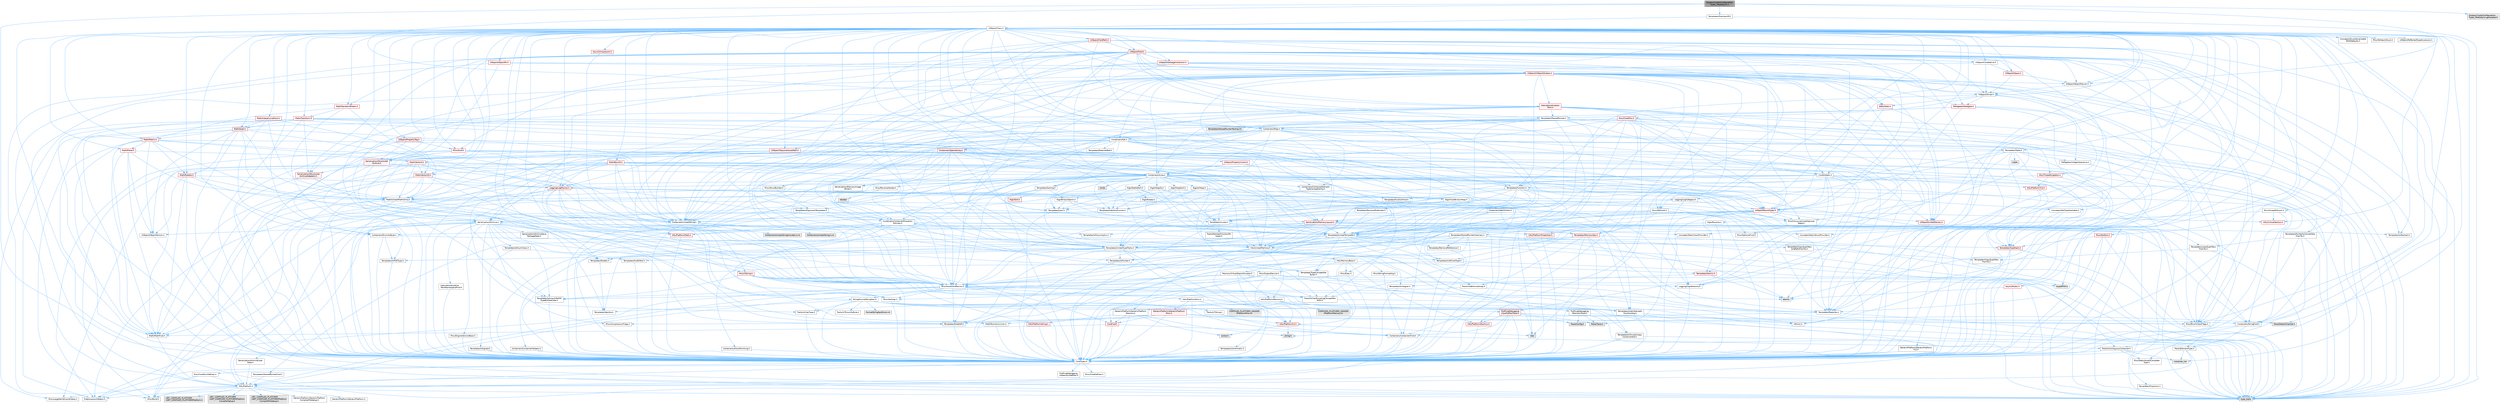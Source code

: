 digraph "DisplayClusterConfigurationTypes_MediaSync.h"
{
 // INTERACTIVE_SVG=YES
 // LATEX_PDF_SIZE
  bgcolor="transparent";
  edge [fontname=Helvetica,fontsize=10,labelfontname=Helvetica,labelfontsize=10];
  node [fontname=Helvetica,fontsize=10,shape=box,height=0.2,width=0.4];
  Node1 [id="Node000001",label="DisplayClusterConfiguration\lTypes_MediaSync.h",height=0.2,width=0.4,color="gray40", fillcolor="grey60", style="filled", fontcolor="black",tooltip=" "];
  Node1 -> Node2 [id="edge1_Node000001_Node000002",color="steelblue1",style="solid",tooltip=" "];
  Node2 [id="Node000002",label="CoreTypes.h",height=0.2,width=0.4,color="grey40", fillcolor="white", style="filled",URL="$dc/dec/CoreTypes_8h.html",tooltip=" "];
  Node2 -> Node3 [id="edge2_Node000002_Node000003",color="steelblue1",style="solid",tooltip=" "];
  Node3 [id="Node000003",label="HAL/Platform.h",height=0.2,width=0.4,color="grey40", fillcolor="white", style="filled",URL="$d9/dd0/Platform_8h.html",tooltip=" "];
  Node3 -> Node4 [id="edge3_Node000003_Node000004",color="steelblue1",style="solid",tooltip=" "];
  Node4 [id="Node000004",label="Misc/Build.h",height=0.2,width=0.4,color="grey40", fillcolor="white", style="filled",URL="$d3/dbb/Build_8h.html",tooltip=" "];
  Node3 -> Node5 [id="edge4_Node000003_Node000005",color="steelblue1",style="solid",tooltip=" "];
  Node5 [id="Node000005",label="Misc/LargeWorldCoordinates.h",height=0.2,width=0.4,color="grey40", fillcolor="white", style="filled",URL="$d2/dcb/LargeWorldCoordinates_8h.html",tooltip=" "];
  Node3 -> Node6 [id="edge5_Node000003_Node000006",color="steelblue1",style="solid",tooltip=" "];
  Node6 [id="Node000006",label="type_traits",height=0.2,width=0.4,color="grey60", fillcolor="#E0E0E0", style="filled",tooltip=" "];
  Node3 -> Node7 [id="edge6_Node000003_Node000007",color="steelblue1",style="solid",tooltip=" "];
  Node7 [id="Node000007",label="PreprocessorHelpers.h",height=0.2,width=0.4,color="grey40", fillcolor="white", style="filled",URL="$db/ddb/PreprocessorHelpers_8h.html",tooltip=" "];
  Node3 -> Node8 [id="edge7_Node000003_Node000008",color="steelblue1",style="solid",tooltip=" "];
  Node8 [id="Node000008",label="UBT_COMPILED_PLATFORM\l/UBT_COMPILED_PLATFORMPlatform\lCompilerPreSetup.h",height=0.2,width=0.4,color="grey60", fillcolor="#E0E0E0", style="filled",tooltip=" "];
  Node3 -> Node9 [id="edge8_Node000003_Node000009",color="steelblue1",style="solid",tooltip=" "];
  Node9 [id="Node000009",label="GenericPlatform/GenericPlatform\lCompilerPreSetup.h",height=0.2,width=0.4,color="grey40", fillcolor="white", style="filled",URL="$d9/dc8/GenericPlatformCompilerPreSetup_8h.html",tooltip=" "];
  Node3 -> Node10 [id="edge9_Node000003_Node000010",color="steelblue1",style="solid",tooltip=" "];
  Node10 [id="Node000010",label="GenericPlatform/GenericPlatform.h",height=0.2,width=0.4,color="grey40", fillcolor="white", style="filled",URL="$d6/d84/GenericPlatform_8h.html",tooltip=" "];
  Node3 -> Node11 [id="edge10_Node000003_Node000011",color="steelblue1",style="solid",tooltip=" "];
  Node11 [id="Node000011",label="UBT_COMPILED_PLATFORM\l/UBT_COMPILED_PLATFORMPlatform.h",height=0.2,width=0.4,color="grey60", fillcolor="#E0E0E0", style="filled",tooltip=" "];
  Node3 -> Node12 [id="edge11_Node000003_Node000012",color="steelblue1",style="solid",tooltip=" "];
  Node12 [id="Node000012",label="UBT_COMPILED_PLATFORM\l/UBT_COMPILED_PLATFORMPlatform\lCompilerSetup.h",height=0.2,width=0.4,color="grey60", fillcolor="#E0E0E0", style="filled",tooltip=" "];
  Node2 -> Node13 [id="edge12_Node000002_Node000013",color="steelblue1",style="solid",tooltip=" "];
  Node13 [id="Node000013",label="ProfilingDebugging\l/UMemoryDefines.h",height=0.2,width=0.4,color="grey40", fillcolor="white", style="filled",URL="$d2/da2/UMemoryDefines_8h.html",tooltip=" "];
  Node2 -> Node14 [id="edge13_Node000002_Node000014",color="steelblue1",style="solid",tooltip=" "];
  Node14 [id="Node000014",label="Misc/CoreMiscDefines.h",height=0.2,width=0.4,color="grey40", fillcolor="white", style="filled",URL="$da/d38/CoreMiscDefines_8h.html",tooltip=" "];
  Node14 -> Node3 [id="edge14_Node000014_Node000003",color="steelblue1",style="solid",tooltip=" "];
  Node14 -> Node7 [id="edge15_Node000014_Node000007",color="steelblue1",style="solid",tooltip=" "];
  Node2 -> Node15 [id="edge16_Node000002_Node000015",color="steelblue1",style="solid",tooltip=" "];
  Node15 [id="Node000015",label="Misc/CoreDefines.h",height=0.2,width=0.4,color="grey40", fillcolor="white", style="filled",URL="$d3/dd2/CoreDefines_8h.html",tooltip=" "];
  Node1 -> Node16 [id="edge17_Node000001_Node000016",color="steelblue1",style="solid",tooltip=" "];
  Node16 [id="Node000016",label="Templates/SharedPointer.h",height=0.2,width=0.4,color="grey40", fillcolor="white", style="filled",URL="$d2/d17/SharedPointer_8h.html",tooltip=" "];
  Node16 -> Node2 [id="edge18_Node000016_Node000002",color="steelblue1",style="solid",tooltip=" "];
  Node16 -> Node17 [id="edge19_Node000016_Node000017",color="steelblue1",style="solid",tooltip=" "];
  Node17 [id="Node000017",label="Misc/IntrusiveUnsetOptional\lState.h",height=0.2,width=0.4,color="grey40", fillcolor="white", style="filled",URL="$d2/d0a/IntrusiveUnsetOptionalState_8h.html",tooltip=" "];
  Node17 -> Node18 [id="edge20_Node000017_Node000018",color="steelblue1",style="solid",tooltip=" "];
  Node18 [id="Node000018",label="Misc/OptionalFwd.h",height=0.2,width=0.4,color="grey40", fillcolor="white", style="filled",URL="$dc/d50/OptionalFwd_8h.html",tooltip=" "];
  Node16 -> Node19 [id="edge21_Node000016_Node000019",color="steelblue1",style="solid",tooltip=" "];
  Node19 [id="Node000019",label="Templates/PointerIsConvertible\lFromTo.h",height=0.2,width=0.4,color="grey40", fillcolor="white", style="filled",URL="$d6/d65/PointerIsConvertibleFromTo_8h.html",tooltip=" "];
  Node19 -> Node2 [id="edge22_Node000019_Node000002",color="steelblue1",style="solid",tooltip=" "];
  Node19 -> Node20 [id="edge23_Node000019_Node000020",color="steelblue1",style="solid",tooltip=" "];
  Node20 [id="Node000020",label="Misc/StaticAssertComplete\lType.h",height=0.2,width=0.4,color="grey40", fillcolor="white", style="filled",URL="$d5/d4e/StaticAssertCompleteType_8h.html",tooltip=" "];
  Node19 -> Node21 [id="edge24_Node000019_Node000021",color="steelblue1",style="solid",tooltip=" "];
  Node21 [id="Node000021",label="Templates/LosesQualifiers\lFromTo.h",height=0.2,width=0.4,color="grey40", fillcolor="white", style="filled",URL="$d2/db3/LosesQualifiersFromTo_8h.html",tooltip=" "];
  Node21 -> Node22 [id="edge25_Node000021_Node000022",color="steelblue1",style="solid",tooltip=" "];
  Node22 [id="Node000022",label="Templates/CopyQualifiers\lFromTo.h",height=0.2,width=0.4,color="grey40", fillcolor="white", style="filled",URL="$d5/db4/CopyQualifiersFromTo_8h.html",tooltip=" "];
  Node21 -> Node6 [id="edge26_Node000021_Node000006",color="steelblue1",style="solid",tooltip=" "];
  Node19 -> Node6 [id="edge27_Node000019_Node000006",color="steelblue1",style="solid",tooltip=" "];
  Node16 -> Node23 [id="edge28_Node000016_Node000023",color="steelblue1",style="solid",tooltip=" "];
  Node23 [id="Node000023",label="Misc/AssertionMacros.h",height=0.2,width=0.4,color="grey40", fillcolor="white", style="filled",URL="$d0/dfa/AssertionMacros_8h.html",tooltip=" "];
  Node23 -> Node2 [id="edge29_Node000023_Node000002",color="steelblue1",style="solid",tooltip=" "];
  Node23 -> Node3 [id="edge30_Node000023_Node000003",color="steelblue1",style="solid",tooltip=" "];
  Node23 -> Node24 [id="edge31_Node000023_Node000024",color="steelblue1",style="solid",tooltip=" "];
  Node24 [id="Node000024",label="HAL/PlatformMisc.h",height=0.2,width=0.4,color="grey40", fillcolor="white", style="filled",URL="$d0/df5/PlatformMisc_8h.html",tooltip=" "];
  Node24 -> Node2 [id="edge32_Node000024_Node000002",color="steelblue1",style="solid",tooltip=" "];
  Node24 -> Node25 [id="edge33_Node000024_Node000025",color="steelblue1",style="solid",tooltip=" "];
  Node25 [id="Node000025",label="GenericPlatform/GenericPlatform\lMisc.h",height=0.2,width=0.4,color="red", fillcolor="#FFF0F0", style="filled",URL="$db/d9a/GenericPlatformMisc_8h.html",tooltip=" "];
  Node25 -> Node26 [id="edge34_Node000025_Node000026",color="steelblue1",style="solid",tooltip=" "];
  Node26 [id="Node000026",label="Containers/StringFwd.h",height=0.2,width=0.4,color="grey40", fillcolor="white", style="filled",URL="$df/d37/StringFwd_8h.html",tooltip=" "];
  Node26 -> Node2 [id="edge35_Node000026_Node000002",color="steelblue1",style="solid",tooltip=" "];
  Node26 -> Node27 [id="edge36_Node000026_Node000027",color="steelblue1",style="solid",tooltip=" "];
  Node27 [id="Node000027",label="Traits/ElementType.h",height=0.2,width=0.4,color="grey40", fillcolor="white", style="filled",URL="$d5/d4f/ElementType_8h.html",tooltip=" "];
  Node27 -> Node3 [id="edge37_Node000027_Node000003",color="steelblue1",style="solid",tooltip=" "];
  Node27 -> Node28 [id="edge38_Node000027_Node000028",color="steelblue1",style="solid",tooltip=" "];
  Node28 [id="Node000028",label="initializer_list",height=0.2,width=0.4,color="grey60", fillcolor="#E0E0E0", style="filled",tooltip=" "];
  Node27 -> Node6 [id="edge39_Node000027_Node000006",color="steelblue1",style="solid",tooltip=" "];
  Node26 -> Node29 [id="edge40_Node000026_Node000029",color="steelblue1",style="solid",tooltip=" "];
  Node29 [id="Node000029",label="Traits/IsContiguousContainer.h",height=0.2,width=0.4,color="grey40", fillcolor="white", style="filled",URL="$d5/d3c/IsContiguousContainer_8h.html",tooltip=" "];
  Node29 -> Node2 [id="edge41_Node000029_Node000002",color="steelblue1",style="solid",tooltip=" "];
  Node29 -> Node20 [id="edge42_Node000029_Node000020",color="steelblue1",style="solid",tooltip=" "];
  Node29 -> Node28 [id="edge43_Node000029_Node000028",color="steelblue1",style="solid",tooltip=" "];
  Node25 -> Node30 [id="edge44_Node000025_Node000030",color="steelblue1",style="solid",tooltip=" "];
  Node30 [id="Node000030",label="CoreFwd.h",height=0.2,width=0.4,color="red", fillcolor="#FFF0F0", style="filled",URL="$d1/d1e/CoreFwd_8h.html",tooltip=" "];
  Node30 -> Node2 [id="edge45_Node000030_Node000002",color="steelblue1",style="solid",tooltip=" "];
  Node30 -> Node31 [id="edge46_Node000030_Node000031",color="steelblue1",style="solid",tooltip=" "];
  Node31 [id="Node000031",label="Containers/ContainersFwd.h",height=0.2,width=0.4,color="grey40", fillcolor="white", style="filled",URL="$d4/d0a/ContainersFwd_8h.html",tooltip=" "];
  Node31 -> Node3 [id="edge47_Node000031_Node000003",color="steelblue1",style="solid",tooltip=" "];
  Node31 -> Node2 [id="edge48_Node000031_Node000002",color="steelblue1",style="solid",tooltip=" "];
  Node31 -> Node29 [id="edge49_Node000031_Node000029",color="steelblue1",style="solid",tooltip=" "];
  Node30 -> Node32 [id="edge50_Node000030_Node000032",color="steelblue1",style="solid",tooltip=" "];
  Node32 [id="Node000032",label="Math/MathFwd.h",height=0.2,width=0.4,color="grey40", fillcolor="white", style="filled",URL="$d2/d10/MathFwd_8h.html",tooltip=" "];
  Node32 -> Node3 [id="edge51_Node000032_Node000003",color="steelblue1",style="solid",tooltip=" "];
  Node25 -> Node2 [id="edge52_Node000025_Node000002",color="steelblue1",style="solid",tooltip=" "];
  Node25 -> Node35 [id="edge53_Node000025_Node000035",color="steelblue1",style="solid",tooltip=" "];
  Node35 [id="Node000035",label="HAL/PlatformCrt.h",height=0.2,width=0.4,color="red", fillcolor="#FFF0F0", style="filled",URL="$d8/d75/PlatformCrt_8h.html",tooltip=" "];
  Node35 -> Node36 [id="edge54_Node000035_Node000036",color="steelblue1",style="solid",tooltip=" "];
  Node36 [id="Node000036",label="new",height=0.2,width=0.4,color="grey60", fillcolor="#E0E0E0", style="filled",tooltip=" "];
  Node35 -> Node37 [id="edge55_Node000035_Node000037",color="steelblue1",style="solid",tooltip=" "];
  Node37 [id="Node000037",label="wchar.h",height=0.2,width=0.4,color="grey60", fillcolor="#E0E0E0", style="filled",tooltip=" "];
  Node35 -> Node44 [id="edge56_Node000035_Node000044",color="steelblue1",style="solid",tooltip=" "];
  Node44 [id="Node000044",label="string.h",height=0.2,width=0.4,color="grey60", fillcolor="#E0E0E0", style="filled",tooltip=" "];
  Node25 -> Node45 [id="edge57_Node000025_Node000045",color="steelblue1",style="solid",tooltip=" "];
  Node45 [id="Node000045",label="Math/NumericLimits.h",height=0.2,width=0.4,color="grey40", fillcolor="white", style="filled",URL="$df/d1b/NumericLimits_8h.html",tooltip=" "];
  Node45 -> Node2 [id="edge58_Node000045_Node000002",color="steelblue1",style="solid",tooltip=" "];
  Node25 -> Node46 [id="edge59_Node000025_Node000046",color="steelblue1",style="solid",tooltip=" "];
  Node46 [id="Node000046",label="Misc/CompressionFlags.h",height=0.2,width=0.4,color="grey40", fillcolor="white", style="filled",URL="$d9/d76/CompressionFlags_8h.html",tooltip=" "];
  Node25 -> Node47 [id="edge60_Node000025_Node000047",color="steelblue1",style="solid",tooltip=" "];
  Node47 [id="Node000047",label="Misc/EnumClassFlags.h",height=0.2,width=0.4,color="grey40", fillcolor="white", style="filled",URL="$d8/de7/EnumClassFlags_8h.html",tooltip=" "];
  Node24 -> Node50 [id="edge61_Node000024_Node000050",color="steelblue1",style="solid",tooltip=" "];
  Node50 [id="Node000050",label="COMPILED_PLATFORM_HEADER\l(PlatformMisc.h)",height=0.2,width=0.4,color="grey60", fillcolor="#E0E0E0", style="filled",tooltip=" "];
  Node24 -> Node51 [id="edge62_Node000024_Node000051",color="steelblue1",style="solid",tooltip=" "];
  Node51 [id="Node000051",label="ProfilingDebugging\l/CpuProfilerTrace.h",height=0.2,width=0.4,color="red", fillcolor="#FFF0F0", style="filled",URL="$da/dcb/CpuProfilerTrace_8h.html",tooltip=" "];
  Node51 -> Node2 [id="edge63_Node000051_Node000002",color="steelblue1",style="solid",tooltip=" "];
  Node51 -> Node31 [id="edge64_Node000051_Node000031",color="steelblue1",style="solid",tooltip=" "];
  Node51 -> Node52 [id="edge65_Node000051_Node000052",color="steelblue1",style="solid",tooltip=" "];
  Node52 [id="Node000052",label="HAL/PlatformAtomics.h",height=0.2,width=0.4,color="red", fillcolor="#FFF0F0", style="filled",URL="$d3/d36/PlatformAtomics_8h.html",tooltip=" "];
  Node52 -> Node2 [id="edge66_Node000052_Node000002",color="steelblue1",style="solid",tooltip=" "];
  Node51 -> Node7 [id="edge67_Node000051_Node000007",color="steelblue1",style="solid",tooltip=" "];
  Node51 -> Node4 [id="edge68_Node000051_Node000004",color="steelblue1",style="solid",tooltip=" "];
  Node51 -> Node55 [id="edge69_Node000051_Node000055",color="steelblue1",style="solid",tooltip=" "];
  Node55 [id="Node000055",label="Trace/Config.h",height=0.2,width=0.4,color="grey60", fillcolor="#E0E0E0", style="filled",tooltip=" "];
  Node51 -> Node56 [id="edge70_Node000051_Node000056",color="steelblue1",style="solid",tooltip=" "];
  Node56 [id="Node000056",label="Trace/Detail/Channel.h",height=0.2,width=0.4,color="grey60", fillcolor="#E0E0E0", style="filled",tooltip=" "];
  Node51 -> Node58 [id="edge71_Node000051_Node000058",color="steelblue1",style="solid",tooltip=" "];
  Node58 [id="Node000058",label="Trace/Trace.h",height=0.2,width=0.4,color="grey60", fillcolor="#E0E0E0", style="filled",tooltip=" "];
  Node23 -> Node7 [id="edge72_Node000023_Node000007",color="steelblue1",style="solid",tooltip=" "];
  Node23 -> Node59 [id="edge73_Node000023_Node000059",color="steelblue1",style="solid",tooltip=" "];
  Node59 [id="Node000059",label="Templates/EnableIf.h",height=0.2,width=0.4,color="grey40", fillcolor="white", style="filled",URL="$d7/d60/EnableIf_8h.html",tooltip=" "];
  Node59 -> Node2 [id="edge74_Node000059_Node000002",color="steelblue1",style="solid",tooltip=" "];
  Node23 -> Node60 [id="edge75_Node000023_Node000060",color="steelblue1",style="solid",tooltip=" "];
  Node60 [id="Node000060",label="Templates/IsArrayOrRefOf\lTypeByPredicate.h",height=0.2,width=0.4,color="grey40", fillcolor="white", style="filled",URL="$d6/da1/IsArrayOrRefOfTypeByPredicate_8h.html",tooltip=" "];
  Node60 -> Node2 [id="edge76_Node000060_Node000002",color="steelblue1",style="solid",tooltip=" "];
  Node23 -> Node61 [id="edge77_Node000023_Node000061",color="steelblue1",style="solid",tooltip=" "];
  Node61 [id="Node000061",label="Templates/IsValidVariadic\lFunctionArg.h",height=0.2,width=0.4,color="grey40", fillcolor="white", style="filled",URL="$d0/dc8/IsValidVariadicFunctionArg_8h.html",tooltip=" "];
  Node61 -> Node2 [id="edge78_Node000061_Node000002",color="steelblue1",style="solid",tooltip=" "];
  Node61 -> Node62 [id="edge79_Node000061_Node000062",color="steelblue1",style="solid",tooltip=" "];
  Node62 [id="Node000062",label="IsEnum.h",height=0.2,width=0.4,color="grey40", fillcolor="white", style="filled",URL="$d4/de5/IsEnum_8h.html",tooltip=" "];
  Node61 -> Node6 [id="edge80_Node000061_Node000006",color="steelblue1",style="solid",tooltip=" "];
  Node23 -> Node63 [id="edge81_Node000023_Node000063",color="steelblue1",style="solid",tooltip=" "];
  Node63 [id="Node000063",label="Traits/IsCharEncodingCompatible\lWith.h",height=0.2,width=0.4,color="grey40", fillcolor="white", style="filled",URL="$df/dd1/IsCharEncodingCompatibleWith_8h.html",tooltip=" "];
  Node63 -> Node6 [id="edge82_Node000063_Node000006",color="steelblue1",style="solid",tooltip=" "];
  Node63 -> Node64 [id="edge83_Node000063_Node000064",color="steelblue1",style="solid",tooltip=" "];
  Node64 [id="Node000064",label="Traits/IsCharType.h",height=0.2,width=0.4,color="grey40", fillcolor="white", style="filled",URL="$db/d51/IsCharType_8h.html",tooltip=" "];
  Node64 -> Node2 [id="edge84_Node000064_Node000002",color="steelblue1",style="solid",tooltip=" "];
  Node23 -> Node65 [id="edge85_Node000023_Node000065",color="steelblue1",style="solid",tooltip=" "];
  Node65 [id="Node000065",label="Misc/VarArgs.h",height=0.2,width=0.4,color="grey40", fillcolor="white", style="filled",URL="$d5/d6f/VarArgs_8h.html",tooltip=" "];
  Node65 -> Node2 [id="edge86_Node000065_Node000002",color="steelblue1",style="solid",tooltip=" "];
  Node23 -> Node66 [id="edge87_Node000023_Node000066",color="steelblue1",style="solid",tooltip=" "];
  Node66 [id="Node000066",label="String/FormatStringSan.h",height=0.2,width=0.4,color="grey40", fillcolor="white", style="filled",URL="$d3/d8b/FormatStringSan_8h.html",tooltip=" "];
  Node66 -> Node6 [id="edge88_Node000066_Node000006",color="steelblue1",style="solid",tooltip=" "];
  Node66 -> Node2 [id="edge89_Node000066_Node000002",color="steelblue1",style="solid",tooltip=" "];
  Node66 -> Node67 [id="edge90_Node000066_Node000067",color="steelblue1",style="solid",tooltip=" "];
  Node67 [id="Node000067",label="Templates/Requires.h",height=0.2,width=0.4,color="grey40", fillcolor="white", style="filled",URL="$dc/d96/Requires_8h.html",tooltip=" "];
  Node67 -> Node59 [id="edge91_Node000067_Node000059",color="steelblue1",style="solid",tooltip=" "];
  Node67 -> Node6 [id="edge92_Node000067_Node000006",color="steelblue1",style="solid",tooltip=" "];
  Node66 -> Node68 [id="edge93_Node000066_Node000068",color="steelblue1",style="solid",tooltip=" "];
  Node68 [id="Node000068",label="Templates/Identity.h",height=0.2,width=0.4,color="grey40", fillcolor="white", style="filled",URL="$d0/dd5/Identity_8h.html",tooltip=" "];
  Node66 -> Node61 [id="edge94_Node000066_Node000061",color="steelblue1",style="solid",tooltip=" "];
  Node66 -> Node64 [id="edge95_Node000066_Node000064",color="steelblue1",style="solid",tooltip=" "];
  Node66 -> Node69 [id="edge96_Node000066_Node000069",color="steelblue1",style="solid",tooltip=" "];
  Node69 [id="Node000069",label="Traits/IsTEnumAsByte.h",height=0.2,width=0.4,color="grey40", fillcolor="white", style="filled",URL="$d1/de6/IsTEnumAsByte_8h.html",tooltip=" "];
  Node66 -> Node70 [id="edge97_Node000066_Node000070",color="steelblue1",style="solid",tooltip=" "];
  Node70 [id="Node000070",label="Traits/IsTString.h",height=0.2,width=0.4,color="grey40", fillcolor="white", style="filled",URL="$d0/df8/IsTString_8h.html",tooltip=" "];
  Node70 -> Node31 [id="edge98_Node000070_Node000031",color="steelblue1",style="solid",tooltip=" "];
  Node66 -> Node31 [id="edge99_Node000066_Node000031",color="steelblue1",style="solid",tooltip=" "];
  Node66 -> Node71 [id="edge100_Node000066_Node000071",color="steelblue1",style="solid",tooltip=" "];
  Node71 [id="Node000071",label="FormatStringSanErrors.inl",height=0.2,width=0.4,color="grey60", fillcolor="#E0E0E0", style="filled",tooltip=" "];
  Node23 -> Node72 [id="edge101_Node000023_Node000072",color="steelblue1",style="solid",tooltip=" "];
  Node72 [id="Node000072",label="atomic",height=0.2,width=0.4,color="grey60", fillcolor="#E0E0E0", style="filled",tooltip=" "];
  Node16 -> Node73 [id="edge102_Node000016_Node000073",color="steelblue1",style="solid",tooltip=" "];
  Node73 [id="Node000073",label="HAL/UnrealMemory.h",height=0.2,width=0.4,color="grey40", fillcolor="white", style="filled",URL="$d9/d96/UnrealMemory_8h.html",tooltip=" "];
  Node73 -> Node2 [id="edge103_Node000073_Node000002",color="steelblue1",style="solid",tooltip=" "];
  Node73 -> Node74 [id="edge104_Node000073_Node000074",color="steelblue1",style="solid",tooltip=" "];
  Node74 [id="Node000074",label="GenericPlatform/GenericPlatform\lMemory.h",height=0.2,width=0.4,color="grey40", fillcolor="white", style="filled",URL="$dd/d22/GenericPlatformMemory_8h.html",tooltip=" "];
  Node74 -> Node30 [id="edge105_Node000074_Node000030",color="steelblue1",style="solid",tooltip=" "];
  Node74 -> Node2 [id="edge106_Node000074_Node000002",color="steelblue1",style="solid",tooltip=" "];
  Node74 -> Node75 [id="edge107_Node000074_Node000075",color="steelblue1",style="solid",tooltip=" "];
  Node75 [id="Node000075",label="HAL/PlatformString.h",height=0.2,width=0.4,color="red", fillcolor="#FFF0F0", style="filled",URL="$db/db5/PlatformString_8h.html",tooltip=" "];
  Node75 -> Node2 [id="edge108_Node000075_Node000002",color="steelblue1",style="solid",tooltip=" "];
  Node74 -> Node44 [id="edge109_Node000074_Node000044",color="steelblue1",style="solid",tooltip=" "];
  Node74 -> Node37 [id="edge110_Node000074_Node000037",color="steelblue1",style="solid",tooltip=" "];
  Node73 -> Node77 [id="edge111_Node000073_Node000077",color="steelblue1",style="solid",tooltip=" "];
  Node77 [id="Node000077",label="HAL/MemoryBase.h",height=0.2,width=0.4,color="grey40", fillcolor="white", style="filled",URL="$d6/d9f/MemoryBase_8h.html",tooltip=" "];
  Node77 -> Node2 [id="edge112_Node000077_Node000002",color="steelblue1",style="solid",tooltip=" "];
  Node77 -> Node52 [id="edge113_Node000077_Node000052",color="steelblue1",style="solid",tooltip=" "];
  Node77 -> Node35 [id="edge114_Node000077_Node000035",color="steelblue1",style="solid",tooltip=" "];
  Node77 -> Node78 [id="edge115_Node000077_Node000078",color="steelblue1",style="solid",tooltip=" "];
  Node78 [id="Node000078",label="Misc/Exec.h",height=0.2,width=0.4,color="grey40", fillcolor="white", style="filled",URL="$de/ddb/Exec_8h.html",tooltip=" "];
  Node78 -> Node2 [id="edge116_Node000078_Node000002",color="steelblue1",style="solid",tooltip=" "];
  Node78 -> Node23 [id="edge117_Node000078_Node000023",color="steelblue1",style="solid",tooltip=" "];
  Node77 -> Node79 [id="edge118_Node000077_Node000079",color="steelblue1",style="solid",tooltip=" "];
  Node79 [id="Node000079",label="Misc/OutputDevice.h",height=0.2,width=0.4,color="grey40", fillcolor="white", style="filled",URL="$d7/d32/OutputDevice_8h.html",tooltip=" "];
  Node79 -> Node30 [id="edge119_Node000079_Node000030",color="steelblue1",style="solid",tooltip=" "];
  Node79 -> Node2 [id="edge120_Node000079_Node000002",color="steelblue1",style="solid",tooltip=" "];
  Node79 -> Node80 [id="edge121_Node000079_Node000080",color="steelblue1",style="solid",tooltip=" "];
  Node80 [id="Node000080",label="Logging/LogVerbosity.h",height=0.2,width=0.4,color="grey40", fillcolor="white", style="filled",URL="$d2/d8f/LogVerbosity_8h.html",tooltip=" "];
  Node80 -> Node2 [id="edge122_Node000080_Node000002",color="steelblue1",style="solid",tooltip=" "];
  Node79 -> Node65 [id="edge123_Node000079_Node000065",color="steelblue1",style="solid",tooltip=" "];
  Node79 -> Node60 [id="edge124_Node000079_Node000060",color="steelblue1",style="solid",tooltip=" "];
  Node79 -> Node61 [id="edge125_Node000079_Node000061",color="steelblue1",style="solid",tooltip=" "];
  Node79 -> Node63 [id="edge126_Node000079_Node000063",color="steelblue1",style="solid",tooltip=" "];
  Node77 -> Node81 [id="edge127_Node000077_Node000081",color="steelblue1",style="solid",tooltip=" "];
  Node81 [id="Node000081",label="Templates/Atomic.h",height=0.2,width=0.4,color="red", fillcolor="#FFF0F0", style="filled",URL="$d3/d91/Atomic_8h.html",tooltip=" "];
  Node81 -> Node84 [id="edge128_Node000081_Node000084",color="steelblue1",style="solid",tooltip=" "];
  Node84 [id="Node000084",label="Templates/IsIntegral.h",height=0.2,width=0.4,color="grey40", fillcolor="white", style="filled",URL="$da/d64/IsIntegral_8h.html",tooltip=" "];
  Node84 -> Node2 [id="edge129_Node000084_Node000002",color="steelblue1",style="solid",tooltip=" "];
  Node81 -> Node72 [id="edge130_Node000081_Node000072",color="steelblue1",style="solid",tooltip=" "];
  Node73 -> Node90 [id="edge131_Node000073_Node000090",color="steelblue1",style="solid",tooltip=" "];
  Node90 [id="Node000090",label="HAL/PlatformMemory.h",height=0.2,width=0.4,color="grey40", fillcolor="white", style="filled",URL="$de/d68/PlatformMemory_8h.html",tooltip=" "];
  Node90 -> Node2 [id="edge132_Node000090_Node000002",color="steelblue1",style="solid",tooltip=" "];
  Node90 -> Node74 [id="edge133_Node000090_Node000074",color="steelblue1",style="solid",tooltip=" "];
  Node90 -> Node91 [id="edge134_Node000090_Node000091",color="steelblue1",style="solid",tooltip=" "];
  Node91 [id="Node000091",label="COMPILED_PLATFORM_HEADER\l(PlatformMemory.h)",height=0.2,width=0.4,color="grey60", fillcolor="#E0E0E0", style="filled",tooltip=" "];
  Node73 -> Node92 [id="edge135_Node000073_Node000092",color="steelblue1",style="solid",tooltip=" "];
  Node92 [id="Node000092",label="ProfilingDebugging\l/MemoryTrace.h",height=0.2,width=0.4,color="grey40", fillcolor="white", style="filled",URL="$da/dd7/MemoryTrace_8h.html",tooltip=" "];
  Node92 -> Node3 [id="edge136_Node000092_Node000003",color="steelblue1",style="solid",tooltip=" "];
  Node92 -> Node47 [id="edge137_Node000092_Node000047",color="steelblue1",style="solid",tooltip=" "];
  Node92 -> Node55 [id="edge138_Node000092_Node000055",color="steelblue1",style="solid",tooltip=" "];
  Node92 -> Node58 [id="edge139_Node000092_Node000058",color="steelblue1",style="solid",tooltip=" "];
  Node73 -> Node93 [id="edge140_Node000073_Node000093",color="steelblue1",style="solid",tooltip=" "];
  Node93 [id="Node000093",label="Templates/IsPointer.h",height=0.2,width=0.4,color="grey40", fillcolor="white", style="filled",URL="$d7/d05/IsPointer_8h.html",tooltip=" "];
  Node93 -> Node2 [id="edge141_Node000093_Node000002",color="steelblue1",style="solid",tooltip=" "];
  Node16 -> Node94 [id="edge142_Node000016_Node000094",color="steelblue1",style="solid",tooltip=" "];
  Node94 [id="Node000094",label="Containers/Array.h",height=0.2,width=0.4,color="grey40", fillcolor="white", style="filled",URL="$df/dd0/Array_8h.html",tooltip=" "];
  Node94 -> Node2 [id="edge143_Node000094_Node000002",color="steelblue1",style="solid",tooltip=" "];
  Node94 -> Node23 [id="edge144_Node000094_Node000023",color="steelblue1",style="solid",tooltip=" "];
  Node94 -> Node17 [id="edge145_Node000094_Node000017",color="steelblue1",style="solid",tooltip=" "];
  Node94 -> Node95 [id="edge146_Node000094_Node000095",color="steelblue1",style="solid",tooltip=" "];
  Node95 [id="Node000095",label="Misc/ReverseIterate.h",height=0.2,width=0.4,color="grey40", fillcolor="white", style="filled",URL="$db/de3/ReverseIterate_8h.html",tooltip=" "];
  Node95 -> Node3 [id="edge147_Node000095_Node000003",color="steelblue1",style="solid",tooltip=" "];
  Node95 -> Node96 [id="edge148_Node000095_Node000096",color="steelblue1",style="solid",tooltip=" "];
  Node96 [id="Node000096",label="iterator",height=0.2,width=0.4,color="grey60", fillcolor="#E0E0E0", style="filled",tooltip=" "];
  Node94 -> Node73 [id="edge149_Node000094_Node000073",color="steelblue1",style="solid",tooltip=" "];
  Node94 -> Node97 [id="edge150_Node000094_Node000097",color="steelblue1",style="solid",tooltip=" "];
  Node97 [id="Node000097",label="Templates/UnrealTypeTraits.h",height=0.2,width=0.4,color="grey40", fillcolor="white", style="filled",URL="$d2/d2d/UnrealTypeTraits_8h.html",tooltip=" "];
  Node97 -> Node2 [id="edge151_Node000097_Node000002",color="steelblue1",style="solid",tooltip=" "];
  Node97 -> Node93 [id="edge152_Node000097_Node000093",color="steelblue1",style="solid",tooltip=" "];
  Node97 -> Node23 [id="edge153_Node000097_Node000023",color="steelblue1",style="solid",tooltip=" "];
  Node97 -> Node86 [id="edge154_Node000097_Node000086",color="steelblue1",style="solid",tooltip=" "];
  Node86 [id="Node000086",label="Templates/AndOrNot.h",height=0.2,width=0.4,color="grey40", fillcolor="white", style="filled",URL="$db/d0a/AndOrNot_8h.html",tooltip=" "];
  Node86 -> Node2 [id="edge155_Node000086_Node000002",color="steelblue1",style="solid",tooltip=" "];
  Node97 -> Node59 [id="edge156_Node000097_Node000059",color="steelblue1",style="solid",tooltip=" "];
  Node97 -> Node98 [id="edge157_Node000097_Node000098",color="steelblue1",style="solid",tooltip=" "];
  Node98 [id="Node000098",label="Templates/IsArithmetic.h",height=0.2,width=0.4,color="grey40", fillcolor="white", style="filled",URL="$d2/d5d/IsArithmetic_8h.html",tooltip=" "];
  Node98 -> Node2 [id="edge158_Node000098_Node000002",color="steelblue1",style="solid",tooltip=" "];
  Node97 -> Node62 [id="edge159_Node000097_Node000062",color="steelblue1",style="solid",tooltip=" "];
  Node97 -> Node99 [id="edge160_Node000097_Node000099",color="steelblue1",style="solid",tooltip=" "];
  Node99 [id="Node000099",label="Templates/Models.h",height=0.2,width=0.4,color="grey40", fillcolor="white", style="filled",URL="$d3/d0c/Models_8h.html",tooltip=" "];
  Node99 -> Node68 [id="edge161_Node000099_Node000068",color="steelblue1",style="solid",tooltip=" "];
  Node97 -> Node100 [id="edge162_Node000097_Node000100",color="steelblue1",style="solid",tooltip=" "];
  Node100 [id="Node000100",label="Templates/IsPODType.h",height=0.2,width=0.4,color="grey40", fillcolor="white", style="filled",URL="$d7/db1/IsPODType_8h.html",tooltip=" "];
  Node100 -> Node2 [id="edge163_Node000100_Node000002",color="steelblue1",style="solid",tooltip=" "];
  Node97 -> Node101 [id="edge164_Node000097_Node000101",color="steelblue1",style="solid",tooltip=" "];
  Node101 [id="Node000101",label="Templates/IsUECoreType.h",height=0.2,width=0.4,color="grey40", fillcolor="white", style="filled",URL="$d1/db8/IsUECoreType_8h.html",tooltip=" "];
  Node101 -> Node2 [id="edge165_Node000101_Node000002",color="steelblue1",style="solid",tooltip=" "];
  Node101 -> Node6 [id="edge166_Node000101_Node000006",color="steelblue1",style="solid",tooltip=" "];
  Node97 -> Node87 [id="edge167_Node000097_Node000087",color="steelblue1",style="solid",tooltip=" "];
  Node87 [id="Node000087",label="Templates/IsTriviallyCopy\lConstructible.h",height=0.2,width=0.4,color="grey40", fillcolor="white", style="filled",URL="$d3/d78/IsTriviallyCopyConstructible_8h.html",tooltip=" "];
  Node87 -> Node2 [id="edge168_Node000087_Node000002",color="steelblue1",style="solid",tooltip=" "];
  Node87 -> Node6 [id="edge169_Node000087_Node000006",color="steelblue1",style="solid",tooltip=" "];
  Node94 -> Node102 [id="edge170_Node000094_Node000102",color="steelblue1",style="solid",tooltip=" "];
  Node102 [id="Node000102",label="Templates/UnrealTemplate.h",height=0.2,width=0.4,color="grey40", fillcolor="white", style="filled",URL="$d4/d24/UnrealTemplate_8h.html",tooltip=" "];
  Node102 -> Node2 [id="edge171_Node000102_Node000002",color="steelblue1",style="solid",tooltip=" "];
  Node102 -> Node93 [id="edge172_Node000102_Node000093",color="steelblue1",style="solid",tooltip=" "];
  Node102 -> Node73 [id="edge173_Node000102_Node000073",color="steelblue1",style="solid",tooltip=" "];
  Node102 -> Node103 [id="edge174_Node000102_Node000103",color="steelblue1",style="solid",tooltip=" "];
  Node103 [id="Node000103",label="Templates/CopyQualifiers\lAndRefsFromTo.h",height=0.2,width=0.4,color="grey40", fillcolor="white", style="filled",URL="$d3/db3/CopyQualifiersAndRefsFromTo_8h.html",tooltip=" "];
  Node103 -> Node22 [id="edge175_Node000103_Node000022",color="steelblue1",style="solid",tooltip=" "];
  Node102 -> Node97 [id="edge176_Node000102_Node000097",color="steelblue1",style="solid",tooltip=" "];
  Node102 -> Node104 [id="edge177_Node000102_Node000104",color="steelblue1",style="solid",tooltip=" "];
  Node104 [id="Node000104",label="Templates/RemoveReference.h",height=0.2,width=0.4,color="grey40", fillcolor="white", style="filled",URL="$da/dbe/RemoveReference_8h.html",tooltip=" "];
  Node104 -> Node2 [id="edge178_Node000104_Node000002",color="steelblue1",style="solid",tooltip=" "];
  Node102 -> Node67 [id="edge179_Node000102_Node000067",color="steelblue1",style="solid",tooltip=" "];
  Node102 -> Node105 [id="edge180_Node000102_Node000105",color="steelblue1",style="solid",tooltip=" "];
  Node105 [id="Node000105",label="Templates/TypeCompatible\lBytes.h",height=0.2,width=0.4,color="grey40", fillcolor="white", style="filled",URL="$df/d0a/TypeCompatibleBytes_8h.html",tooltip=" "];
  Node105 -> Node2 [id="edge181_Node000105_Node000002",color="steelblue1",style="solid",tooltip=" "];
  Node105 -> Node44 [id="edge182_Node000105_Node000044",color="steelblue1",style="solid",tooltip=" "];
  Node105 -> Node36 [id="edge183_Node000105_Node000036",color="steelblue1",style="solid",tooltip=" "];
  Node105 -> Node6 [id="edge184_Node000105_Node000006",color="steelblue1",style="solid",tooltip=" "];
  Node102 -> Node68 [id="edge185_Node000102_Node000068",color="steelblue1",style="solid",tooltip=" "];
  Node102 -> Node29 [id="edge186_Node000102_Node000029",color="steelblue1",style="solid",tooltip=" "];
  Node102 -> Node106 [id="edge187_Node000102_Node000106",color="steelblue1",style="solid",tooltip=" "];
  Node106 [id="Node000106",label="Traits/UseBitwiseSwap.h",height=0.2,width=0.4,color="grey40", fillcolor="white", style="filled",URL="$db/df3/UseBitwiseSwap_8h.html",tooltip=" "];
  Node106 -> Node2 [id="edge188_Node000106_Node000002",color="steelblue1",style="solid",tooltip=" "];
  Node106 -> Node6 [id="edge189_Node000106_Node000006",color="steelblue1",style="solid",tooltip=" "];
  Node102 -> Node6 [id="edge190_Node000102_Node000006",color="steelblue1",style="solid",tooltip=" "];
  Node94 -> Node107 [id="edge191_Node000094_Node000107",color="steelblue1",style="solid",tooltip=" "];
  Node107 [id="Node000107",label="Containers/AllowShrinking.h",height=0.2,width=0.4,color="grey40", fillcolor="white", style="filled",URL="$d7/d1a/AllowShrinking_8h.html",tooltip=" "];
  Node107 -> Node2 [id="edge192_Node000107_Node000002",color="steelblue1",style="solid",tooltip=" "];
  Node94 -> Node108 [id="edge193_Node000094_Node000108",color="steelblue1",style="solid",tooltip=" "];
  Node108 [id="Node000108",label="Containers/ContainerAllocation\lPolicies.h",height=0.2,width=0.4,color="grey40", fillcolor="white", style="filled",URL="$d7/dff/ContainerAllocationPolicies_8h.html",tooltip=" "];
  Node108 -> Node2 [id="edge194_Node000108_Node000002",color="steelblue1",style="solid",tooltip=" "];
  Node108 -> Node109 [id="edge195_Node000108_Node000109",color="steelblue1",style="solid",tooltip=" "];
  Node109 [id="Node000109",label="Containers/ContainerHelpers.h",height=0.2,width=0.4,color="grey40", fillcolor="white", style="filled",URL="$d7/d33/ContainerHelpers_8h.html",tooltip=" "];
  Node109 -> Node2 [id="edge196_Node000109_Node000002",color="steelblue1",style="solid",tooltip=" "];
  Node108 -> Node108 [id="edge197_Node000108_Node000108",color="steelblue1",style="solid",tooltip=" "];
  Node108 -> Node110 [id="edge198_Node000108_Node000110",color="steelblue1",style="solid",tooltip=" "];
  Node110 [id="Node000110",label="HAL/PlatformMath.h",height=0.2,width=0.4,color="red", fillcolor="#FFF0F0", style="filled",URL="$dc/d53/PlatformMath_8h.html",tooltip=" "];
  Node110 -> Node2 [id="edge199_Node000110_Node000002",color="steelblue1",style="solid",tooltip=" "];
  Node108 -> Node73 [id="edge200_Node000108_Node000073",color="steelblue1",style="solid",tooltip=" "];
  Node108 -> Node45 [id="edge201_Node000108_Node000045",color="steelblue1",style="solid",tooltip=" "];
  Node108 -> Node23 [id="edge202_Node000108_Node000023",color="steelblue1",style="solid",tooltip=" "];
  Node108 -> Node118 [id="edge203_Node000108_Node000118",color="steelblue1",style="solid",tooltip=" "];
  Node118 [id="Node000118",label="Templates/IsPolymorphic.h",height=0.2,width=0.4,color="grey40", fillcolor="white", style="filled",URL="$dc/d20/IsPolymorphic_8h.html",tooltip=" "];
  Node108 -> Node119 [id="edge204_Node000108_Node000119",color="steelblue1",style="solid",tooltip=" "];
  Node119 [id="Node000119",label="Templates/MemoryOps.h",height=0.2,width=0.4,color="red", fillcolor="#FFF0F0", style="filled",URL="$db/dea/MemoryOps_8h.html",tooltip=" "];
  Node119 -> Node2 [id="edge205_Node000119_Node000002",color="steelblue1",style="solid",tooltip=" "];
  Node119 -> Node73 [id="edge206_Node000119_Node000073",color="steelblue1",style="solid",tooltip=" "];
  Node119 -> Node87 [id="edge207_Node000119_Node000087",color="steelblue1",style="solid",tooltip=" "];
  Node119 -> Node67 [id="edge208_Node000119_Node000067",color="steelblue1",style="solid",tooltip=" "];
  Node119 -> Node97 [id="edge209_Node000119_Node000097",color="steelblue1",style="solid",tooltip=" "];
  Node119 -> Node106 [id="edge210_Node000119_Node000106",color="steelblue1",style="solid",tooltip=" "];
  Node119 -> Node36 [id="edge211_Node000119_Node000036",color="steelblue1",style="solid",tooltip=" "];
  Node119 -> Node6 [id="edge212_Node000119_Node000006",color="steelblue1",style="solid",tooltip=" "];
  Node108 -> Node105 [id="edge213_Node000108_Node000105",color="steelblue1",style="solid",tooltip=" "];
  Node108 -> Node6 [id="edge214_Node000108_Node000006",color="steelblue1",style="solid",tooltip=" "];
  Node94 -> Node120 [id="edge215_Node000094_Node000120",color="steelblue1",style="solid",tooltip=" "];
  Node120 [id="Node000120",label="Containers/ContainerElement\lTypeCompatibility.h",height=0.2,width=0.4,color="grey40", fillcolor="white", style="filled",URL="$df/ddf/ContainerElementTypeCompatibility_8h.html",tooltip=" "];
  Node120 -> Node2 [id="edge216_Node000120_Node000002",color="steelblue1",style="solid",tooltip=" "];
  Node120 -> Node97 [id="edge217_Node000120_Node000097",color="steelblue1",style="solid",tooltip=" "];
  Node94 -> Node121 [id="edge218_Node000094_Node000121",color="steelblue1",style="solid",tooltip=" "];
  Node121 [id="Node000121",label="Serialization/Archive.h",height=0.2,width=0.4,color="grey40", fillcolor="white", style="filled",URL="$d7/d3b/Archive_8h.html",tooltip=" "];
  Node121 -> Node30 [id="edge219_Node000121_Node000030",color="steelblue1",style="solid",tooltip=" "];
  Node121 -> Node2 [id="edge220_Node000121_Node000002",color="steelblue1",style="solid",tooltip=" "];
  Node121 -> Node122 [id="edge221_Node000121_Node000122",color="steelblue1",style="solid",tooltip=" "];
  Node122 [id="Node000122",label="HAL/PlatformProperties.h",height=0.2,width=0.4,color="red", fillcolor="#FFF0F0", style="filled",URL="$d9/db0/PlatformProperties_8h.html",tooltip=" "];
  Node122 -> Node2 [id="edge222_Node000122_Node000002",color="steelblue1",style="solid",tooltip=" "];
  Node121 -> Node125 [id="edge223_Node000121_Node000125",color="steelblue1",style="solid",tooltip=" "];
  Node125 [id="Node000125",label="Internationalization\l/TextNamespaceFwd.h",height=0.2,width=0.4,color="grey40", fillcolor="white", style="filled",URL="$d8/d97/TextNamespaceFwd_8h.html",tooltip=" "];
  Node125 -> Node2 [id="edge224_Node000125_Node000002",color="steelblue1",style="solid",tooltip=" "];
  Node121 -> Node32 [id="edge225_Node000121_Node000032",color="steelblue1",style="solid",tooltip=" "];
  Node121 -> Node23 [id="edge226_Node000121_Node000023",color="steelblue1",style="solid",tooltip=" "];
  Node121 -> Node4 [id="edge227_Node000121_Node000004",color="steelblue1",style="solid",tooltip=" "];
  Node121 -> Node46 [id="edge228_Node000121_Node000046",color="steelblue1",style="solid",tooltip=" "];
  Node121 -> Node126 [id="edge229_Node000121_Node000126",color="steelblue1",style="solid",tooltip=" "];
  Node126 [id="Node000126",label="Misc/EngineVersionBase.h",height=0.2,width=0.4,color="grey40", fillcolor="white", style="filled",URL="$d5/d2b/EngineVersionBase_8h.html",tooltip=" "];
  Node126 -> Node2 [id="edge230_Node000126_Node000002",color="steelblue1",style="solid",tooltip=" "];
  Node121 -> Node65 [id="edge231_Node000121_Node000065",color="steelblue1",style="solid",tooltip=" "];
  Node121 -> Node127 [id="edge232_Node000121_Node000127",color="steelblue1",style="solid",tooltip=" "];
  Node127 [id="Node000127",label="Serialization/ArchiveCook\lData.h",height=0.2,width=0.4,color="grey40", fillcolor="white", style="filled",URL="$dc/db6/ArchiveCookData_8h.html",tooltip=" "];
  Node127 -> Node3 [id="edge233_Node000127_Node000003",color="steelblue1",style="solid",tooltip=" "];
  Node121 -> Node128 [id="edge234_Node000121_Node000128",color="steelblue1",style="solid",tooltip=" "];
  Node128 [id="Node000128",label="Serialization/ArchiveSave\lPackageData.h",height=0.2,width=0.4,color="grey40", fillcolor="white", style="filled",URL="$d1/d37/ArchiveSavePackageData_8h.html",tooltip=" "];
  Node121 -> Node59 [id="edge235_Node000121_Node000059",color="steelblue1",style="solid",tooltip=" "];
  Node121 -> Node60 [id="edge236_Node000121_Node000060",color="steelblue1",style="solid",tooltip=" "];
  Node121 -> Node129 [id="edge237_Node000121_Node000129",color="steelblue1",style="solid",tooltip=" "];
  Node129 [id="Node000129",label="Templates/IsEnumClass.h",height=0.2,width=0.4,color="grey40", fillcolor="white", style="filled",URL="$d7/d15/IsEnumClass_8h.html",tooltip=" "];
  Node129 -> Node2 [id="edge238_Node000129_Node000002",color="steelblue1",style="solid",tooltip=" "];
  Node129 -> Node86 [id="edge239_Node000129_Node000086",color="steelblue1",style="solid",tooltip=" "];
  Node121 -> Node115 [id="edge240_Node000121_Node000115",color="steelblue1",style="solid",tooltip=" "];
  Node115 [id="Node000115",label="Templates/IsSigned.h",height=0.2,width=0.4,color="grey40", fillcolor="white", style="filled",URL="$d8/dd8/IsSigned_8h.html",tooltip=" "];
  Node115 -> Node2 [id="edge241_Node000115_Node000002",color="steelblue1",style="solid",tooltip=" "];
  Node121 -> Node61 [id="edge242_Node000121_Node000061",color="steelblue1",style="solid",tooltip=" "];
  Node121 -> Node102 [id="edge243_Node000121_Node000102",color="steelblue1",style="solid",tooltip=" "];
  Node121 -> Node63 [id="edge244_Node000121_Node000063",color="steelblue1",style="solid",tooltip=" "];
  Node121 -> Node130 [id="edge245_Node000121_Node000130",color="steelblue1",style="solid",tooltip=" "];
  Node130 [id="Node000130",label="UObject/ObjectVersion.h",height=0.2,width=0.4,color="grey40", fillcolor="white", style="filled",URL="$da/d63/ObjectVersion_8h.html",tooltip=" "];
  Node130 -> Node2 [id="edge246_Node000130_Node000002",color="steelblue1",style="solid",tooltip=" "];
  Node94 -> Node131 [id="edge247_Node000094_Node000131",color="steelblue1",style="solid",tooltip=" "];
  Node131 [id="Node000131",label="Serialization/MemoryImage\lWriter.h",height=0.2,width=0.4,color="grey40", fillcolor="white", style="filled",URL="$d0/d08/MemoryImageWriter_8h.html",tooltip=" "];
  Node131 -> Node2 [id="edge248_Node000131_Node000002",color="steelblue1",style="solid",tooltip=" "];
  Node131 -> Node132 [id="edge249_Node000131_Node000132",color="steelblue1",style="solid",tooltip=" "];
  Node132 [id="Node000132",label="Serialization/MemoryLayout.h",height=0.2,width=0.4,color="red", fillcolor="#FFF0F0", style="filled",URL="$d7/d66/MemoryLayout_8h.html",tooltip=" "];
  Node132 -> Node133 [id="edge250_Node000132_Node000133",color="steelblue1",style="solid",tooltip=" "];
  Node133 [id="Node000133",label="Concepts/StaticClassProvider.h",height=0.2,width=0.4,color="grey40", fillcolor="white", style="filled",URL="$dd/d83/StaticClassProvider_8h.html",tooltip=" "];
  Node132 -> Node134 [id="edge251_Node000132_Node000134",color="steelblue1",style="solid",tooltip=" "];
  Node134 [id="Node000134",label="Concepts/StaticStructProvider.h",height=0.2,width=0.4,color="grey40", fillcolor="white", style="filled",URL="$d5/d77/StaticStructProvider_8h.html",tooltip=" "];
  Node132 -> Node135 [id="edge252_Node000132_Node000135",color="steelblue1",style="solid",tooltip=" "];
  Node135 [id="Node000135",label="Containers/EnumAsByte.h",height=0.2,width=0.4,color="grey40", fillcolor="white", style="filled",URL="$d6/d9a/EnumAsByte_8h.html",tooltip=" "];
  Node135 -> Node2 [id="edge253_Node000135_Node000002",color="steelblue1",style="solid",tooltip=" "];
  Node135 -> Node100 [id="edge254_Node000135_Node000100",color="steelblue1",style="solid",tooltip=" "];
  Node135 -> Node136 [id="edge255_Node000135_Node000136",color="steelblue1",style="solid",tooltip=" "];
  Node136 [id="Node000136",label="Templates/TypeHash.h",height=0.2,width=0.4,color="red", fillcolor="#FFF0F0", style="filled",URL="$d1/d62/TypeHash_8h.html",tooltip=" "];
  Node136 -> Node2 [id="edge256_Node000136_Node000002",color="steelblue1",style="solid",tooltip=" "];
  Node136 -> Node67 [id="edge257_Node000136_Node000067",color="steelblue1",style="solid",tooltip=" "];
  Node136 -> Node6 [id="edge258_Node000136_Node000006",color="steelblue1",style="solid",tooltip=" "];
  Node132 -> Node26 [id="edge259_Node000132_Node000026",color="steelblue1",style="solid",tooltip=" "];
  Node132 -> Node73 [id="edge260_Node000132_Node000073",color="steelblue1",style="solid",tooltip=" "];
  Node132 -> Node59 [id="edge261_Node000132_Node000059",color="steelblue1",style="solid",tooltip=" "];
  Node132 -> Node144 [id="edge262_Node000132_Node000144",color="steelblue1",style="solid",tooltip=" "];
  Node144 [id="Node000144",label="Templates/IsAbstract.h",height=0.2,width=0.4,color="grey40", fillcolor="white", style="filled",URL="$d8/db7/IsAbstract_8h.html",tooltip=" "];
  Node132 -> Node118 [id="edge263_Node000132_Node000118",color="steelblue1",style="solid",tooltip=" "];
  Node132 -> Node99 [id="edge264_Node000132_Node000099",color="steelblue1",style="solid",tooltip=" "];
  Node132 -> Node102 [id="edge265_Node000132_Node000102",color="steelblue1",style="solid",tooltip=" "];
  Node94 -> Node145 [id="edge266_Node000094_Node000145",color="steelblue1",style="solid",tooltip=" "];
  Node145 [id="Node000145",label="Algo/Heapify.h",height=0.2,width=0.4,color="grey40", fillcolor="white", style="filled",URL="$d0/d2a/Heapify_8h.html",tooltip=" "];
  Node145 -> Node146 [id="edge267_Node000145_Node000146",color="steelblue1",style="solid",tooltip=" "];
  Node146 [id="Node000146",label="Algo/Impl/BinaryHeap.h",height=0.2,width=0.4,color="grey40", fillcolor="white", style="filled",URL="$d7/da3/Algo_2Impl_2BinaryHeap_8h.html",tooltip=" "];
  Node146 -> Node147 [id="edge268_Node000146_Node000147",color="steelblue1",style="solid",tooltip=" "];
  Node147 [id="Node000147",label="Templates/Invoke.h",height=0.2,width=0.4,color="grey40", fillcolor="white", style="filled",URL="$d7/deb/Invoke_8h.html",tooltip=" "];
  Node147 -> Node2 [id="edge269_Node000147_Node000002",color="steelblue1",style="solid",tooltip=" "];
  Node147 -> Node148 [id="edge270_Node000147_Node000148",color="steelblue1",style="solid",tooltip=" "];
  Node148 [id="Node000148",label="Traits/MemberFunctionPtr\lOuter.h",height=0.2,width=0.4,color="grey40", fillcolor="white", style="filled",URL="$db/da7/MemberFunctionPtrOuter_8h.html",tooltip=" "];
  Node147 -> Node102 [id="edge271_Node000147_Node000102",color="steelblue1",style="solid",tooltip=" "];
  Node147 -> Node6 [id="edge272_Node000147_Node000006",color="steelblue1",style="solid",tooltip=" "];
  Node146 -> Node149 [id="edge273_Node000146_Node000149",color="steelblue1",style="solid",tooltip=" "];
  Node149 [id="Node000149",label="Templates/Projection.h",height=0.2,width=0.4,color="grey40", fillcolor="white", style="filled",URL="$d7/df0/Projection_8h.html",tooltip=" "];
  Node149 -> Node6 [id="edge274_Node000149_Node000006",color="steelblue1",style="solid",tooltip=" "];
  Node146 -> Node150 [id="edge275_Node000146_Node000150",color="steelblue1",style="solid",tooltip=" "];
  Node150 [id="Node000150",label="Templates/ReversePredicate.h",height=0.2,width=0.4,color="grey40", fillcolor="white", style="filled",URL="$d8/d28/ReversePredicate_8h.html",tooltip=" "];
  Node150 -> Node147 [id="edge276_Node000150_Node000147",color="steelblue1",style="solid",tooltip=" "];
  Node150 -> Node102 [id="edge277_Node000150_Node000102",color="steelblue1",style="solid",tooltip=" "];
  Node146 -> Node6 [id="edge278_Node000146_Node000006",color="steelblue1",style="solid",tooltip=" "];
  Node145 -> Node151 [id="edge279_Node000145_Node000151",color="steelblue1",style="solid",tooltip=" "];
  Node151 [id="Node000151",label="Templates/IdentityFunctor.h",height=0.2,width=0.4,color="grey40", fillcolor="white", style="filled",URL="$d7/d2e/IdentityFunctor_8h.html",tooltip=" "];
  Node151 -> Node3 [id="edge280_Node000151_Node000003",color="steelblue1",style="solid",tooltip=" "];
  Node145 -> Node147 [id="edge281_Node000145_Node000147",color="steelblue1",style="solid",tooltip=" "];
  Node145 -> Node152 [id="edge282_Node000145_Node000152",color="steelblue1",style="solid",tooltip=" "];
  Node152 [id="Node000152",label="Templates/Less.h",height=0.2,width=0.4,color="grey40", fillcolor="white", style="filled",URL="$de/dc8/Less_8h.html",tooltip=" "];
  Node152 -> Node2 [id="edge283_Node000152_Node000002",color="steelblue1",style="solid",tooltip=" "];
  Node152 -> Node102 [id="edge284_Node000152_Node000102",color="steelblue1",style="solid",tooltip=" "];
  Node145 -> Node102 [id="edge285_Node000145_Node000102",color="steelblue1",style="solid",tooltip=" "];
  Node94 -> Node153 [id="edge286_Node000094_Node000153",color="steelblue1",style="solid",tooltip=" "];
  Node153 [id="Node000153",label="Algo/HeapSort.h",height=0.2,width=0.4,color="grey40", fillcolor="white", style="filled",URL="$d3/d92/HeapSort_8h.html",tooltip=" "];
  Node153 -> Node146 [id="edge287_Node000153_Node000146",color="steelblue1",style="solid",tooltip=" "];
  Node153 -> Node151 [id="edge288_Node000153_Node000151",color="steelblue1",style="solid",tooltip=" "];
  Node153 -> Node152 [id="edge289_Node000153_Node000152",color="steelblue1",style="solid",tooltip=" "];
  Node153 -> Node102 [id="edge290_Node000153_Node000102",color="steelblue1",style="solid",tooltip=" "];
  Node94 -> Node154 [id="edge291_Node000094_Node000154",color="steelblue1",style="solid",tooltip=" "];
  Node154 [id="Node000154",label="Algo/IsHeap.h",height=0.2,width=0.4,color="grey40", fillcolor="white", style="filled",URL="$de/d32/IsHeap_8h.html",tooltip=" "];
  Node154 -> Node146 [id="edge292_Node000154_Node000146",color="steelblue1",style="solid",tooltip=" "];
  Node154 -> Node151 [id="edge293_Node000154_Node000151",color="steelblue1",style="solid",tooltip=" "];
  Node154 -> Node147 [id="edge294_Node000154_Node000147",color="steelblue1",style="solid",tooltip=" "];
  Node154 -> Node152 [id="edge295_Node000154_Node000152",color="steelblue1",style="solid",tooltip=" "];
  Node154 -> Node102 [id="edge296_Node000154_Node000102",color="steelblue1",style="solid",tooltip=" "];
  Node94 -> Node146 [id="edge297_Node000094_Node000146",color="steelblue1",style="solid",tooltip=" "];
  Node94 -> Node155 [id="edge298_Node000094_Node000155",color="steelblue1",style="solid",tooltip=" "];
  Node155 [id="Node000155",label="Algo/StableSort.h",height=0.2,width=0.4,color="grey40", fillcolor="white", style="filled",URL="$d7/d3c/StableSort_8h.html",tooltip=" "];
  Node155 -> Node156 [id="edge299_Node000155_Node000156",color="steelblue1",style="solid",tooltip=" "];
  Node156 [id="Node000156",label="Algo/BinarySearch.h",height=0.2,width=0.4,color="grey40", fillcolor="white", style="filled",URL="$db/db4/BinarySearch_8h.html",tooltip=" "];
  Node156 -> Node151 [id="edge300_Node000156_Node000151",color="steelblue1",style="solid",tooltip=" "];
  Node156 -> Node147 [id="edge301_Node000156_Node000147",color="steelblue1",style="solid",tooltip=" "];
  Node156 -> Node152 [id="edge302_Node000156_Node000152",color="steelblue1",style="solid",tooltip=" "];
  Node155 -> Node157 [id="edge303_Node000155_Node000157",color="steelblue1",style="solid",tooltip=" "];
  Node157 [id="Node000157",label="Algo/Rotate.h",height=0.2,width=0.4,color="grey40", fillcolor="white", style="filled",URL="$dd/da7/Rotate_8h.html",tooltip=" "];
  Node157 -> Node102 [id="edge304_Node000157_Node000102",color="steelblue1",style="solid",tooltip=" "];
  Node155 -> Node151 [id="edge305_Node000155_Node000151",color="steelblue1",style="solid",tooltip=" "];
  Node155 -> Node147 [id="edge306_Node000155_Node000147",color="steelblue1",style="solid",tooltip=" "];
  Node155 -> Node152 [id="edge307_Node000155_Node000152",color="steelblue1",style="solid",tooltip=" "];
  Node155 -> Node102 [id="edge308_Node000155_Node000102",color="steelblue1",style="solid",tooltip=" "];
  Node94 -> Node158 [id="edge309_Node000094_Node000158",color="steelblue1",style="solid",tooltip=" "];
  Node158 [id="Node000158",label="Concepts/GetTypeHashable.h",height=0.2,width=0.4,color="grey40", fillcolor="white", style="filled",URL="$d3/da2/GetTypeHashable_8h.html",tooltip=" "];
  Node158 -> Node2 [id="edge310_Node000158_Node000002",color="steelblue1",style="solid",tooltip=" "];
  Node158 -> Node136 [id="edge311_Node000158_Node000136",color="steelblue1",style="solid",tooltip=" "];
  Node94 -> Node151 [id="edge312_Node000094_Node000151",color="steelblue1",style="solid",tooltip=" "];
  Node94 -> Node147 [id="edge313_Node000094_Node000147",color="steelblue1",style="solid",tooltip=" "];
  Node94 -> Node152 [id="edge314_Node000094_Node000152",color="steelblue1",style="solid",tooltip=" "];
  Node94 -> Node21 [id="edge315_Node000094_Node000021",color="steelblue1",style="solid",tooltip=" "];
  Node94 -> Node67 [id="edge316_Node000094_Node000067",color="steelblue1",style="solid",tooltip=" "];
  Node94 -> Node159 [id="edge317_Node000094_Node000159",color="steelblue1",style="solid",tooltip=" "];
  Node159 [id="Node000159",label="Templates/Sorting.h",height=0.2,width=0.4,color="grey40", fillcolor="white", style="filled",URL="$d3/d9e/Sorting_8h.html",tooltip=" "];
  Node159 -> Node2 [id="edge318_Node000159_Node000002",color="steelblue1",style="solid",tooltip=" "];
  Node159 -> Node156 [id="edge319_Node000159_Node000156",color="steelblue1",style="solid",tooltip=" "];
  Node159 -> Node160 [id="edge320_Node000159_Node000160",color="steelblue1",style="solid",tooltip=" "];
  Node160 [id="Node000160",label="Algo/Sort.h",height=0.2,width=0.4,color="red", fillcolor="#FFF0F0", style="filled",URL="$d1/d87/Sort_8h.html",tooltip=" "];
  Node159 -> Node110 [id="edge321_Node000159_Node000110",color="steelblue1",style="solid",tooltip=" "];
  Node159 -> Node152 [id="edge322_Node000159_Node000152",color="steelblue1",style="solid",tooltip=" "];
  Node94 -> Node163 [id="edge323_Node000094_Node000163",color="steelblue1",style="solid",tooltip=" "];
  Node163 [id="Node000163",label="Templates/AlignmentTemplates.h",height=0.2,width=0.4,color="grey40", fillcolor="white", style="filled",URL="$dd/d32/AlignmentTemplates_8h.html",tooltip=" "];
  Node163 -> Node2 [id="edge324_Node000163_Node000002",color="steelblue1",style="solid",tooltip=" "];
  Node163 -> Node84 [id="edge325_Node000163_Node000084",color="steelblue1",style="solid",tooltip=" "];
  Node163 -> Node93 [id="edge326_Node000163_Node000093",color="steelblue1",style="solid",tooltip=" "];
  Node94 -> Node27 [id="edge327_Node000094_Node000027",color="steelblue1",style="solid",tooltip=" "];
  Node94 -> Node116 [id="edge328_Node000094_Node000116",color="steelblue1",style="solid",tooltip=" "];
  Node116 [id="Node000116",label="limits",height=0.2,width=0.4,color="grey60", fillcolor="#E0E0E0", style="filled",tooltip=" "];
  Node94 -> Node6 [id="edge329_Node000094_Node000006",color="steelblue1",style="solid",tooltip=" "];
  Node16 -> Node164 [id="edge330_Node000016_Node000164",color="steelblue1",style="solid",tooltip=" "];
  Node164 [id="Node000164",label="Containers/Map.h",height=0.2,width=0.4,color="grey40", fillcolor="white", style="filled",URL="$df/d79/Map_8h.html",tooltip=" "];
  Node164 -> Node2 [id="edge331_Node000164_Node000002",color="steelblue1",style="solid",tooltip=" "];
  Node164 -> Node165 [id="edge332_Node000164_Node000165",color="steelblue1",style="solid",tooltip=" "];
  Node165 [id="Node000165",label="Algo/Reverse.h",height=0.2,width=0.4,color="grey40", fillcolor="white", style="filled",URL="$d5/d93/Reverse_8h.html",tooltip=" "];
  Node165 -> Node2 [id="edge333_Node000165_Node000002",color="steelblue1",style="solid",tooltip=" "];
  Node165 -> Node102 [id="edge334_Node000165_Node000102",color="steelblue1",style="solid",tooltip=" "];
  Node164 -> Node120 [id="edge335_Node000164_Node000120",color="steelblue1",style="solid",tooltip=" "];
  Node164 -> Node166 [id="edge336_Node000164_Node000166",color="steelblue1",style="solid",tooltip=" "];
  Node166 [id="Node000166",label="Containers/Set.h",height=0.2,width=0.4,color="grey40", fillcolor="white", style="filled",URL="$d4/d45/Set_8h.html",tooltip=" "];
  Node166 -> Node108 [id="edge337_Node000166_Node000108",color="steelblue1",style="solid",tooltip=" "];
  Node166 -> Node120 [id="edge338_Node000166_Node000120",color="steelblue1",style="solid",tooltip=" "];
  Node166 -> Node167 [id="edge339_Node000166_Node000167",color="steelblue1",style="solid",tooltip=" "];
  Node167 [id="Node000167",label="Containers/SetUtilities.h",height=0.2,width=0.4,color="grey40", fillcolor="white", style="filled",URL="$dc/de5/SetUtilities_8h.html",tooltip=" "];
  Node167 -> Node2 [id="edge340_Node000167_Node000002",color="steelblue1",style="solid",tooltip=" "];
  Node167 -> Node132 [id="edge341_Node000167_Node000132",color="steelblue1",style="solid",tooltip=" "];
  Node167 -> Node119 [id="edge342_Node000167_Node000119",color="steelblue1",style="solid",tooltip=" "];
  Node167 -> Node97 [id="edge343_Node000167_Node000097",color="steelblue1",style="solid",tooltip=" "];
  Node166 -> Node168 [id="edge344_Node000166_Node000168",color="steelblue1",style="solid",tooltip=" "];
  Node168 [id="Node000168",label="Containers/SparseArray.h",height=0.2,width=0.4,color="red", fillcolor="#FFF0F0", style="filled",URL="$d5/dbf/SparseArray_8h.html",tooltip=" "];
  Node168 -> Node2 [id="edge345_Node000168_Node000002",color="steelblue1",style="solid",tooltip=" "];
  Node168 -> Node23 [id="edge346_Node000168_Node000023",color="steelblue1",style="solid",tooltip=" "];
  Node168 -> Node73 [id="edge347_Node000168_Node000073",color="steelblue1",style="solid",tooltip=" "];
  Node168 -> Node97 [id="edge348_Node000168_Node000097",color="steelblue1",style="solid",tooltip=" "];
  Node168 -> Node102 [id="edge349_Node000168_Node000102",color="steelblue1",style="solid",tooltip=" "];
  Node168 -> Node108 [id="edge350_Node000168_Node000108",color="steelblue1",style="solid",tooltip=" "];
  Node168 -> Node152 [id="edge351_Node000168_Node000152",color="steelblue1",style="solid",tooltip=" "];
  Node168 -> Node94 [id="edge352_Node000168_Node000094",color="steelblue1",style="solid",tooltip=" "];
  Node168 -> Node162 [id="edge353_Node000168_Node000162",color="steelblue1",style="solid",tooltip=" "];
  Node162 [id="Node000162",label="Math/UnrealMathUtility.h",height=0.2,width=0.4,color="grey40", fillcolor="white", style="filled",URL="$db/db8/UnrealMathUtility_8h.html",tooltip=" "];
  Node162 -> Node2 [id="edge354_Node000162_Node000002",color="steelblue1",style="solid",tooltip=" "];
  Node162 -> Node23 [id="edge355_Node000162_Node000023",color="steelblue1",style="solid",tooltip=" "];
  Node162 -> Node110 [id="edge356_Node000162_Node000110",color="steelblue1",style="solid",tooltip=" "];
  Node162 -> Node32 [id="edge357_Node000162_Node000032",color="steelblue1",style="solid",tooltip=" "];
  Node162 -> Node68 [id="edge358_Node000162_Node000068",color="steelblue1",style="solid",tooltip=" "];
  Node162 -> Node67 [id="edge359_Node000162_Node000067",color="steelblue1",style="solid",tooltip=" "];
  Node168 -> Node171 [id="edge360_Node000168_Node000171",color="steelblue1",style="solid",tooltip=" "];
  Node171 [id="Node000171",label="Serialization/Structured\lArchive.h",height=0.2,width=0.4,color="red", fillcolor="#FFF0F0", style="filled",URL="$d9/d1e/StructuredArchive_8h.html",tooltip=" "];
  Node171 -> Node94 [id="edge361_Node000171_Node000094",color="steelblue1",style="solid",tooltip=" "];
  Node171 -> Node108 [id="edge362_Node000171_Node000108",color="steelblue1",style="solid",tooltip=" "];
  Node171 -> Node2 [id="edge363_Node000171_Node000002",color="steelblue1",style="solid",tooltip=" "];
  Node171 -> Node4 [id="edge364_Node000171_Node000004",color="steelblue1",style="solid",tooltip=" "];
  Node171 -> Node121 [id="edge365_Node000171_Node000121",color="steelblue1",style="solid",tooltip=" "];
  Node171 -> Node175 [id="edge366_Node000171_Node000175",color="steelblue1",style="solid",tooltip=" "];
  Node175 [id="Node000175",label="Serialization/Structured\lArchiveAdapters.h",height=0.2,width=0.4,color="red", fillcolor="#FFF0F0", style="filled",URL="$d3/de1/StructuredArchiveAdapters_8h.html",tooltip=" "];
  Node175 -> Node2 [id="edge367_Node000175_Node000002",color="steelblue1",style="solid",tooltip=" "];
  Node175 -> Node99 [id="edge368_Node000175_Node000099",color="steelblue1",style="solid",tooltip=" "];
  Node168 -> Node131 [id="edge369_Node000168_Node000131",color="steelblue1",style="solid",tooltip=" "];
  Node168 -> Node187 [id="edge370_Node000168_Node000187",color="steelblue1",style="solid",tooltip=" "];
  Node187 [id="Node000187",label="Containers/UnrealString.h",height=0.2,width=0.4,color="grey40", fillcolor="white", style="filled",URL="$d5/dba/UnrealString_8h.html",tooltip=" "];
  Node187 -> Node188 [id="edge371_Node000187_Node000188",color="steelblue1",style="solid",tooltip=" "];
  Node188 [id="Node000188",label="Containers/UnrealStringIncludes.h.inl",height=0.2,width=0.4,color="grey60", fillcolor="#E0E0E0", style="filled",tooltip=" "];
  Node187 -> Node189 [id="edge372_Node000187_Node000189",color="steelblue1",style="solid",tooltip=" "];
  Node189 [id="Node000189",label="Containers/UnrealString.h.inl",height=0.2,width=0.4,color="grey60", fillcolor="#E0E0E0", style="filled",tooltip=" "];
  Node187 -> Node190 [id="edge373_Node000187_Node000190",color="steelblue1",style="solid",tooltip=" "];
  Node190 [id="Node000190",label="Misc/StringFormatArg.h",height=0.2,width=0.4,color="grey40", fillcolor="white", style="filled",URL="$d2/d16/StringFormatArg_8h.html",tooltip=" "];
  Node190 -> Node31 [id="edge374_Node000190_Node000031",color="steelblue1",style="solid",tooltip=" "];
  Node168 -> Node17 [id="edge375_Node000168_Node000017",color="steelblue1",style="solid",tooltip=" "];
  Node166 -> Node31 [id="edge376_Node000166_Node000031",color="steelblue1",style="solid",tooltip=" "];
  Node166 -> Node162 [id="edge377_Node000166_Node000162",color="steelblue1",style="solid",tooltip=" "];
  Node166 -> Node23 [id="edge378_Node000166_Node000023",color="steelblue1",style="solid",tooltip=" "];
  Node166 -> Node191 [id="edge379_Node000166_Node000191",color="steelblue1",style="solid",tooltip=" "];
  Node191 [id="Node000191",label="Misc/StructBuilder.h",height=0.2,width=0.4,color="grey40", fillcolor="white", style="filled",URL="$d9/db3/StructBuilder_8h.html",tooltip=" "];
  Node191 -> Node2 [id="edge380_Node000191_Node000002",color="steelblue1",style="solid",tooltip=" "];
  Node191 -> Node162 [id="edge381_Node000191_Node000162",color="steelblue1",style="solid",tooltip=" "];
  Node191 -> Node163 [id="edge382_Node000191_Node000163",color="steelblue1",style="solid",tooltip=" "];
  Node166 -> Node131 [id="edge383_Node000166_Node000131",color="steelblue1",style="solid",tooltip=" "];
  Node166 -> Node171 [id="edge384_Node000166_Node000171",color="steelblue1",style="solid",tooltip=" "];
  Node166 -> Node192 [id="edge385_Node000166_Node000192",color="steelblue1",style="solid",tooltip=" "];
  Node192 [id="Node000192",label="Templates/Function.h",height=0.2,width=0.4,color="grey40", fillcolor="white", style="filled",URL="$df/df5/Function_8h.html",tooltip=" "];
  Node192 -> Node2 [id="edge386_Node000192_Node000002",color="steelblue1",style="solid",tooltip=" "];
  Node192 -> Node23 [id="edge387_Node000192_Node000023",color="steelblue1",style="solid",tooltip=" "];
  Node192 -> Node17 [id="edge388_Node000192_Node000017",color="steelblue1",style="solid",tooltip=" "];
  Node192 -> Node73 [id="edge389_Node000192_Node000073",color="steelblue1",style="solid",tooltip=" "];
  Node192 -> Node193 [id="edge390_Node000192_Node000193",color="steelblue1",style="solid",tooltip=" "];
  Node193 [id="Node000193",label="Templates/FunctionFwd.h",height=0.2,width=0.4,color="grey40", fillcolor="white", style="filled",URL="$d6/d54/FunctionFwd_8h.html",tooltip=" "];
  Node192 -> Node97 [id="edge391_Node000192_Node000097",color="steelblue1",style="solid",tooltip=" "];
  Node192 -> Node147 [id="edge392_Node000192_Node000147",color="steelblue1",style="solid",tooltip=" "];
  Node192 -> Node102 [id="edge393_Node000192_Node000102",color="steelblue1",style="solid",tooltip=" "];
  Node192 -> Node67 [id="edge394_Node000192_Node000067",color="steelblue1",style="solid",tooltip=" "];
  Node192 -> Node162 [id="edge395_Node000192_Node000162",color="steelblue1",style="solid",tooltip=" "];
  Node192 -> Node36 [id="edge396_Node000192_Node000036",color="steelblue1",style="solid",tooltip=" "];
  Node192 -> Node6 [id="edge397_Node000192_Node000006",color="steelblue1",style="solid",tooltip=" "];
  Node166 -> Node194 [id="edge398_Node000166_Node000194",color="steelblue1",style="solid",tooltip=" "];
  Node194 [id="Node000194",label="Templates/RetainedRef.h",height=0.2,width=0.4,color="grey40", fillcolor="white", style="filled",URL="$d1/dac/RetainedRef_8h.html",tooltip=" "];
  Node166 -> Node159 [id="edge399_Node000166_Node000159",color="steelblue1",style="solid",tooltip=" "];
  Node166 -> Node136 [id="edge400_Node000166_Node000136",color="steelblue1",style="solid",tooltip=" "];
  Node166 -> Node102 [id="edge401_Node000166_Node000102",color="steelblue1",style="solid",tooltip=" "];
  Node166 -> Node28 [id="edge402_Node000166_Node000028",color="steelblue1",style="solid",tooltip=" "];
  Node166 -> Node6 [id="edge403_Node000166_Node000006",color="steelblue1",style="solid",tooltip=" "];
  Node164 -> Node187 [id="edge404_Node000164_Node000187",color="steelblue1",style="solid",tooltip=" "];
  Node164 -> Node23 [id="edge405_Node000164_Node000023",color="steelblue1",style="solid",tooltip=" "];
  Node164 -> Node191 [id="edge406_Node000164_Node000191",color="steelblue1",style="solid",tooltip=" "];
  Node164 -> Node192 [id="edge407_Node000164_Node000192",color="steelblue1",style="solid",tooltip=" "];
  Node164 -> Node159 [id="edge408_Node000164_Node000159",color="steelblue1",style="solid",tooltip=" "];
  Node164 -> Node195 [id="edge409_Node000164_Node000195",color="steelblue1",style="solid",tooltip=" "];
  Node195 [id="Node000195",label="Templates/Tuple.h",height=0.2,width=0.4,color="grey40", fillcolor="white", style="filled",URL="$d2/d4f/Tuple_8h.html",tooltip=" "];
  Node195 -> Node2 [id="edge410_Node000195_Node000002",color="steelblue1",style="solid",tooltip=" "];
  Node195 -> Node102 [id="edge411_Node000195_Node000102",color="steelblue1",style="solid",tooltip=" "];
  Node195 -> Node196 [id="edge412_Node000195_Node000196",color="steelblue1",style="solid",tooltip=" "];
  Node196 [id="Node000196",label="Delegates/IntegerSequence.h",height=0.2,width=0.4,color="grey40", fillcolor="white", style="filled",URL="$d2/dcc/IntegerSequence_8h.html",tooltip=" "];
  Node196 -> Node2 [id="edge413_Node000196_Node000002",color="steelblue1",style="solid",tooltip=" "];
  Node195 -> Node147 [id="edge414_Node000195_Node000147",color="steelblue1",style="solid",tooltip=" "];
  Node195 -> Node171 [id="edge415_Node000195_Node000171",color="steelblue1",style="solid",tooltip=" "];
  Node195 -> Node132 [id="edge416_Node000195_Node000132",color="steelblue1",style="solid",tooltip=" "];
  Node195 -> Node67 [id="edge417_Node000195_Node000067",color="steelblue1",style="solid",tooltip=" "];
  Node195 -> Node136 [id="edge418_Node000195_Node000136",color="steelblue1",style="solid",tooltip=" "];
  Node195 -> Node197 [id="edge419_Node000195_Node000197",color="steelblue1",style="solid",tooltip=" "];
  Node197 [id="Node000197",label="tuple",height=0.2,width=0.4,color="grey60", fillcolor="#E0E0E0", style="filled",tooltip=" "];
  Node195 -> Node6 [id="edge420_Node000195_Node000006",color="steelblue1",style="solid",tooltip=" "];
  Node164 -> Node102 [id="edge421_Node000164_Node000102",color="steelblue1",style="solid",tooltip=" "];
  Node164 -> Node97 [id="edge422_Node000164_Node000097",color="steelblue1",style="solid",tooltip=" "];
  Node164 -> Node6 [id="edge423_Node000164_Node000006",color="steelblue1",style="solid",tooltip=" "];
  Node16 -> Node198 [id="edge424_Node000016_Node000198",color="steelblue1",style="solid",tooltip=" "];
  Node198 [id="Node000198",label="CoreGlobals.h",height=0.2,width=0.4,color="grey40", fillcolor="white", style="filled",URL="$d5/d8c/CoreGlobals_8h.html",tooltip=" "];
  Node198 -> Node187 [id="edge425_Node000198_Node000187",color="steelblue1",style="solid",tooltip=" "];
  Node198 -> Node2 [id="edge426_Node000198_Node000002",color="steelblue1",style="solid",tooltip=" "];
  Node198 -> Node199 [id="edge427_Node000198_Node000199",color="steelblue1",style="solid",tooltip=" "];
  Node199 [id="Node000199",label="HAL/PlatformTLS.h",height=0.2,width=0.4,color="red", fillcolor="#FFF0F0", style="filled",URL="$d0/def/PlatformTLS_8h.html",tooltip=" "];
  Node199 -> Node2 [id="edge428_Node000199_Node000002",color="steelblue1",style="solid",tooltip=" "];
  Node199 -> Node200 [id="edge429_Node000199_Node000200",color="steelblue1",style="solid",tooltip=" "];
  Node200 [id="Node000200",label="GenericPlatform/GenericPlatform\lTLS.h",height=0.2,width=0.4,color="grey40", fillcolor="white", style="filled",URL="$d3/d3c/GenericPlatformTLS_8h.html",tooltip=" "];
  Node200 -> Node2 [id="edge430_Node000200_Node000002",color="steelblue1",style="solid",tooltip=" "];
  Node198 -> Node202 [id="edge431_Node000198_Node000202",color="steelblue1",style="solid",tooltip=" "];
  Node202 [id="Node000202",label="Logging/LogMacros.h",height=0.2,width=0.4,color="red", fillcolor="#FFF0F0", style="filled",URL="$d0/d16/LogMacros_8h.html",tooltip=" "];
  Node202 -> Node187 [id="edge432_Node000202_Node000187",color="steelblue1",style="solid",tooltip=" "];
  Node202 -> Node2 [id="edge433_Node000202_Node000002",color="steelblue1",style="solid",tooltip=" "];
  Node202 -> Node7 [id="edge434_Node000202_Node000007",color="steelblue1",style="solid",tooltip=" "];
  Node202 -> Node203 [id="edge435_Node000202_Node000203",color="steelblue1",style="solid",tooltip=" "];
  Node203 [id="Node000203",label="Logging/LogCategory.h",height=0.2,width=0.4,color="grey40", fillcolor="white", style="filled",URL="$d9/d36/LogCategory_8h.html",tooltip=" "];
  Node203 -> Node2 [id="edge436_Node000203_Node000002",color="steelblue1",style="solid",tooltip=" "];
  Node203 -> Node80 [id="edge437_Node000203_Node000080",color="steelblue1",style="solid",tooltip=" "];
  Node203 -> Node204 [id="edge438_Node000203_Node000204",color="steelblue1",style="solid",tooltip=" "];
  Node204 [id="Node000204",label="UObject/NameTypes.h",height=0.2,width=0.4,color="red", fillcolor="#FFF0F0", style="filled",URL="$d6/d35/NameTypes_8h.html",tooltip=" "];
  Node204 -> Node2 [id="edge439_Node000204_Node000002",color="steelblue1",style="solid",tooltip=" "];
  Node204 -> Node23 [id="edge440_Node000204_Node000023",color="steelblue1",style="solid",tooltip=" "];
  Node204 -> Node73 [id="edge441_Node000204_Node000073",color="steelblue1",style="solid",tooltip=" "];
  Node204 -> Node97 [id="edge442_Node000204_Node000097",color="steelblue1",style="solid",tooltip=" "];
  Node204 -> Node102 [id="edge443_Node000204_Node000102",color="steelblue1",style="solid",tooltip=" "];
  Node204 -> Node187 [id="edge444_Node000204_Node000187",color="steelblue1",style="solid",tooltip=" "];
  Node204 -> Node205 [id="edge445_Node000204_Node000205",color="steelblue1",style="solid",tooltip=" "];
  Node205 [id="Node000205",label="HAL/CriticalSection.h",height=0.2,width=0.4,color="red", fillcolor="#FFF0F0", style="filled",URL="$d6/d90/CriticalSection_8h.html",tooltip=" "];
  Node204 -> Node26 [id="edge446_Node000204_Node000026",color="steelblue1",style="solid",tooltip=" "];
  Node204 -> Node209 [id="edge447_Node000204_Node000209",color="steelblue1",style="solid",tooltip=" "];
  Node209 [id="Node000209",label="UObject/UnrealNames.h",height=0.2,width=0.4,color="red", fillcolor="#FFF0F0", style="filled",URL="$d8/db1/UnrealNames_8h.html",tooltip=" "];
  Node209 -> Node2 [id="edge448_Node000209_Node000002",color="steelblue1",style="solid",tooltip=" "];
  Node204 -> Node81 [id="edge449_Node000204_Node000081",color="steelblue1",style="solid",tooltip=" "];
  Node204 -> Node132 [id="edge450_Node000204_Node000132",color="steelblue1",style="solid",tooltip=" "];
  Node204 -> Node17 [id="edge451_Node000204_Node000017",color="steelblue1",style="solid",tooltip=" "];
  Node204 -> Node58 [id="edge452_Node000204_Node000058",color="steelblue1",style="solid",tooltip=" "];
  Node202 -> Node80 [id="edge453_Node000202_Node000080",color="steelblue1",style="solid",tooltip=" "];
  Node202 -> Node23 [id="edge454_Node000202_Node000023",color="steelblue1",style="solid",tooltip=" "];
  Node202 -> Node4 [id="edge455_Node000202_Node000004",color="steelblue1",style="solid",tooltip=" "];
  Node202 -> Node65 [id="edge456_Node000202_Node000065",color="steelblue1",style="solid",tooltip=" "];
  Node202 -> Node66 [id="edge457_Node000202_Node000066",color="steelblue1",style="solid",tooltip=" "];
  Node202 -> Node59 [id="edge458_Node000202_Node000059",color="steelblue1",style="solid",tooltip=" "];
  Node202 -> Node60 [id="edge459_Node000202_Node000060",color="steelblue1",style="solid",tooltip=" "];
  Node202 -> Node61 [id="edge460_Node000202_Node000061",color="steelblue1",style="solid",tooltip=" "];
  Node202 -> Node63 [id="edge461_Node000202_Node000063",color="steelblue1",style="solid",tooltip=" "];
  Node202 -> Node6 [id="edge462_Node000202_Node000006",color="steelblue1",style="solid",tooltip=" "];
  Node198 -> Node4 [id="edge463_Node000198_Node000004",color="steelblue1",style="solid",tooltip=" "];
  Node198 -> Node47 [id="edge464_Node000198_Node000047",color="steelblue1",style="solid",tooltip=" "];
  Node198 -> Node79 [id="edge465_Node000198_Node000079",color="steelblue1",style="solid",tooltip=" "];
  Node198 -> Node51 [id="edge466_Node000198_Node000051",color="steelblue1",style="solid",tooltip=" "];
  Node198 -> Node81 [id="edge467_Node000198_Node000081",color="steelblue1",style="solid",tooltip=" "];
  Node198 -> Node204 [id="edge468_Node000198_Node000204",color="steelblue1",style="solid",tooltip=" "];
  Node198 -> Node72 [id="edge469_Node000198_Node000072",color="steelblue1",style="solid",tooltip=" "];
  Node16 -> Node219 [id="edge470_Node000016_Node000219",color="steelblue1",style="solid",tooltip=" "];
  Node219 [id="Node000219",label="Templates/SharedPointerInternals.h",height=0.2,width=0.4,color="grey40", fillcolor="white", style="filled",URL="$de/d3a/SharedPointerInternals_8h.html",tooltip=" "];
  Node219 -> Node2 [id="edge471_Node000219_Node000002",color="steelblue1",style="solid",tooltip=" "];
  Node219 -> Node73 [id="edge472_Node000219_Node000073",color="steelblue1",style="solid",tooltip=" "];
  Node219 -> Node23 [id="edge473_Node000219_Node000023",color="steelblue1",style="solid",tooltip=" "];
  Node219 -> Node104 [id="edge474_Node000219_Node000104",color="steelblue1",style="solid",tooltip=" "];
  Node219 -> Node220 [id="edge475_Node000219_Node000220",color="steelblue1",style="solid",tooltip=" "];
  Node220 [id="Node000220",label="Templates/SharedPointerFwd.h",height=0.2,width=0.4,color="grey40", fillcolor="white", style="filled",URL="$d3/d1d/SharedPointerFwd_8h.html",tooltip=" "];
  Node220 -> Node3 [id="edge476_Node000220_Node000003",color="steelblue1",style="solid",tooltip=" "];
  Node219 -> Node105 [id="edge477_Node000219_Node000105",color="steelblue1",style="solid",tooltip=" "];
  Node219 -> Node221 [id="edge478_Node000219_Node000221",color="steelblue1",style="solid",tooltip=" "];
  Node221 [id="Node000221",label="AutoRTFM.h",height=0.2,width=0.4,color="grey60", fillcolor="#E0E0E0", style="filled",tooltip=" "];
  Node219 -> Node72 [id="edge479_Node000219_Node000072",color="steelblue1",style="solid",tooltip=" "];
  Node219 -> Node6 [id="edge480_Node000219_Node000006",color="steelblue1",style="solid",tooltip=" "];
  Node16 -> Node222 [id="edge481_Node000016_Node000222",color="steelblue1",style="solid",tooltip=" "];
  Node222 [id="Node000222",label="Templates/SharedPointerTesting.inl",height=0.2,width=0.4,color="grey60", fillcolor="#E0E0E0", style="filled",tooltip=" "];
  Node1 -> Node223 [id="edge482_Node000001_Node000223",color="steelblue1",style="solid",tooltip=" "];
  Node223 [id="Node000223",label="Templates/SubclassOf.h",height=0.2,width=0.4,color="grey40", fillcolor="white", style="filled",URL="$d5/db4/SubclassOf_8h.html",tooltip=" "];
  Node223 -> Node224 [id="edge483_Node000223_Node000224",color="steelblue1",style="solid",tooltip=" "];
  Node224 [id="Node000224",label="UObject/Class.h",height=0.2,width=0.4,color="grey40", fillcolor="white", style="filled",URL="$d4/d05/Class_8h.html",tooltip=" "];
  Node224 -> Node158 [id="edge484_Node000224_Node000158",color="steelblue1",style="solid",tooltip=" "];
  Node224 -> Node133 [id="edge485_Node000224_Node000133",color="steelblue1",style="solid",tooltip=" "];
  Node224 -> Node134 [id="edge486_Node000224_Node000134",color="steelblue1",style="solid",tooltip=" "];
  Node224 -> Node225 [id="edge487_Node000224_Node000225",color="steelblue1",style="solid",tooltip=" "];
  Node225 [id="Node000225",label="Concepts/StructSerializable\lWithDefaults.h",height=0.2,width=0.4,color="grey40", fillcolor="white", style="filled",URL="$d5/ddc/StructSerializableWithDefaults_8h.html",tooltip=" "];
  Node224 -> Node94 [id="edge488_Node000224_Node000094",color="steelblue1",style="solid",tooltip=" "];
  Node224 -> Node135 [id="edge489_Node000224_Node000135",color="steelblue1",style="solid",tooltip=" "];
  Node224 -> Node164 [id="edge490_Node000224_Node000164",color="steelblue1",style="solid",tooltip=" "];
  Node224 -> Node166 [id="edge491_Node000224_Node000166",color="steelblue1",style="solid",tooltip=" "];
  Node224 -> Node26 [id="edge492_Node000224_Node000026",color="steelblue1",style="solid",tooltip=" "];
  Node224 -> Node187 [id="edge493_Node000224_Node000187",color="steelblue1",style="solid",tooltip=" "];
  Node224 -> Node2 [id="edge494_Node000224_Node000002",color="steelblue1",style="solid",tooltip=" "];
  Node224 -> Node226 [id="edge495_Node000224_Node000226",color="steelblue1",style="solid",tooltip=" "];
  Node226 [id="Node000226",label="Async/Mutex.h",height=0.2,width=0.4,color="red", fillcolor="#FFF0F0", style="filled",URL="$de/db1/Mutex_8h.html",tooltip=" "];
  Node226 -> Node2 [id="edge496_Node000226_Node000002",color="steelblue1",style="solid",tooltip=" "];
  Node226 -> Node72 [id="edge497_Node000226_Node000072",color="steelblue1",style="solid",tooltip=" "];
  Node224 -> Node228 [id="edge498_Node000224_Node000228",color="steelblue1",style="solid",tooltip=" "];
  Node228 [id="Node000228",label="Async/UniqueLock.h",height=0.2,width=0.4,color="red", fillcolor="#FFF0F0", style="filled",URL="$da/dc6/UniqueLock_8h.html",tooltip=" "];
  Node228 -> Node23 [id="edge499_Node000228_Node000023",color="steelblue1",style="solid",tooltip=" "];
  Node224 -> Node205 [id="edge500_Node000224_Node000205",color="steelblue1",style="solid",tooltip=" "];
  Node224 -> Node35 [id="edge501_Node000224_Node000035",color="steelblue1",style="solid",tooltip=" "];
  Node224 -> Node73 [id="edge502_Node000224_Node000073",color="steelblue1",style="solid",tooltip=" "];
  Node224 -> Node229 [id="edge503_Node000224_Node000229",color="steelblue1",style="solid",tooltip=" "];
  Node229 [id="Node000229",label="Internationalization\l/Text.h",height=0.2,width=0.4,color="red", fillcolor="#FFF0F0", style="filled",URL="$d6/d35/Text_8h.html",tooltip=" "];
  Node229 -> Node2 [id="edge504_Node000229_Node000002",color="steelblue1",style="solid",tooltip=" "];
  Node229 -> Node52 [id="edge505_Node000229_Node000052",color="steelblue1",style="solid",tooltip=" "];
  Node229 -> Node23 [id="edge506_Node000229_Node000023",color="steelblue1",style="solid",tooltip=" "];
  Node229 -> Node47 [id="edge507_Node000229_Node000047",color="steelblue1",style="solid",tooltip=" "];
  Node229 -> Node97 [id="edge508_Node000229_Node000097",color="steelblue1",style="solid",tooltip=" "];
  Node229 -> Node94 [id="edge509_Node000229_Node000094",color="steelblue1",style="solid",tooltip=" "];
  Node229 -> Node187 [id="edge510_Node000229_Node000187",color="steelblue1",style="solid",tooltip=" "];
  Node229 -> Node135 [id="edge511_Node000229_Node000135",color="steelblue1",style="solid",tooltip=" "];
  Node229 -> Node16 [id="edge512_Node000229_Node000016",color="steelblue1",style="solid",tooltip=" "];
  Node229 -> Node179 [id="edge513_Node000229_Node000179",color="steelblue1",style="solid",tooltip=" "];
  Node179 [id="Node000179",label="Misc/Optional.h",height=0.2,width=0.4,color="grey40", fillcolor="white", style="filled",URL="$d2/dae/Optional_8h.html",tooltip=" "];
  Node179 -> Node2 [id="edge514_Node000179_Node000002",color="steelblue1",style="solid",tooltip=" "];
  Node179 -> Node23 [id="edge515_Node000179_Node000023",color="steelblue1",style="solid",tooltip=" "];
  Node179 -> Node17 [id="edge516_Node000179_Node000017",color="steelblue1",style="solid",tooltip=" "];
  Node179 -> Node18 [id="edge517_Node000179_Node000018",color="steelblue1",style="solid",tooltip=" "];
  Node179 -> Node119 [id="edge518_Node000179_Node000119",color="steelblue1",style="solid",tooltip=" "];
  Node179 -> Node102 [id="edge519_Node000179_Node000102",color="steelblue1",style="solid",tooltip=" "];
  Node179 -> Node121 [id="edge520_Node000179_Node000121",color="steelblue1",style="solid",tooltip=" "];
  Node229 -> Node67 [id="edge521_Node000229_Node000067",color="steelblue1",style="solid",tooltip=" "];
  Node229 -> Node6 [id="edge522_Node000229_Node000006",color="steelblue1",style="solid",tooltip=" "];
  Node224 -> Node203 [id="edge523_Node000224_Node000203",color="steelblue1",style="solid",tooltip=" "];
  Node224 -> Node202 [id="edge524_Node000224_Node000202",color="steelblue1",style="solid",tooltip=" "];
  Node224 -> Node80 [id="edge525_Node000224_Node000080",color="steelblue1",style="solid",tooltip=" "];
  Node224 -> Node262 [id="edge526_Node000224_Node000262",color="steelblue1",style="solid",tooltip=" "];
  Node262 [id="Node000262",label="Math/Box2D.h",height=0.2,width=0.4,color="red", fillcolor="#FFF0F0", style="filled",URL="$d3/d1c/Box2D_8h.html",tooltip=" "];
  Node262 -> Node94 [id="edge527_Node000262_Node000094",color="steelblue1",style="solid",tooltip=" "];
  Node262 -> Node187 [id="edge528_Node000262_Node000187",color="steelblue1",style="solid",tooltip=" "];
  Node262 -> Node2 [id="edge529_Node000262_Node000002",color="steelblue1",style="solid",tooltip=" "];
  Node262 -> Node32 [id="edge530_Node000262_Node000032",color="steelblue1",style="solid",tooltip=" "];
  Node262 -> Node162 [id="edge531_Node000262_Node000162",color="steelblue1",style="solid",tooltip=" "];
  Node262 -> Node263 [id="edge532_Node000262_Node000263",color="steelblue1",style="solid",tooltip=" "];
  Node263 [id="Node000263",label="Math/Vector2D.h",height=0.2,width=0.4,color="red", fillcolor="#FFF0F0", style="filled",URL="$d3/db0/Vector2D_8h.html",tooltip=" "];
  Node263 -> Node2 [id="edge533_Node000263_Node000002",color="steelblue1",style="solid",tooltip=" "];
  Node263 -> Node32 [id="edge534_Node000263_Node000032",color="steelblue1",style="solid",tooltip=" "];
  Node263 -> Node23 [id="edge535_Node000263_Node000023",color="steelblue1",style="solid",tooltip=" "];
  Node263 -> Node162 [id="edge536_Node000263_Node000162",color="steelblue1",style="solid",tooltip=" "];
  Node263 -> Node187 [id="edge537_Node000263_Node000187",color="steelblue1",style="solid",tooltip=" "];
  Node263 -> Node202 [id="edge538_Node000263_Node000202",color="steelblue1",style="solid",tooltip=" "];
  Node263 -> Node6 [id="edge539_Node000263_Node000006",color="steelblue1",style="solid",tooltip=" "];
  Node262 -> Node23 [id="edge540_Node000262_Node000023",color="steelblue1",style="solid",tooltip=" "];
  Node262 -> Node5 [id="edge541_Node000262_Node000005",color="steelblue1",style="solid",tooltip=" "];
  Node262 -> Node121 [id="edge542_Node000262_Node000121",color="steelblue1",style="solid",tooltip=" "];
  Node262 -> Node101 [id="edge543_Node000262_Node000101",color="steelblue1",style="solid",tooltip=" "];
  Node262 -> Node97 [id="edge544_Node000262_Node000097",color="steelblue1",style="solid",tooltip=" "];
  Node262 -> Node204 [id="edge545_Node000262_Node000204",color="steelblue1",style="solid",tooltip=" "];
  Node262 -> Node209 [id="edge546_Node000262_Node000209",color="steelblue1",style="solid",tooltip=" "];
  Node224 -> Node270 [id="edge547_Node000224_Node000270",color="steelblue1",style="solid",tooltip=" "];
  Node270 [id="Node000270",label="Math/InterpCurvePoint.h",height=0.2,width=0.4,color="red", fillcolor="#FFF0F0", style="filled",URL="$d7/db8/InterpCurvePoint_8h.html",tooltip=" "];
  Node270 -> Node2 [id="edge548_Node000270_Node000002",color="steelblue1",style="solid",tooltip=" "];
  Node270 -> Node73 [id="edge549_Node000270_Node000073",color="steelblue1",style="solid",tooltip=" "];
  Node270 -> Node162 [id="edge550_Node000270_Node000162",color="steelblue1",style="solid",tooltip=" "];
  Node270 -> Node263 [id="edge551_Node000270_Node000263",color="steelblue1",style="solid",tooltip=" "];
  Node270 -> Node135 [id="edge552_Node000270_Node000135",color="steelblue1",style="solid",tooltip=" "];
  Node270 -> Node278 [id="edge553_Node000270_Node000278",color="steelblue1",style="solid",tooltip=" "];
  Node278 [id="Node000278",label="Math/Quat.h",height=0.2,width=0.4,color="red", fillcolor="#FFF0F0", style="filled",URL="$d9/de9/Quat_8h.html",tooltip=" "];
  Node278 -> Node2 [id="edge554_Node000278_Node000002",color="steelblue1",style="solid",tooltip=" "];
  Node278 -> Node23 [id="edge555_Node000278_Node000023",color="steelblue1",style="solid",tooltip=" "];
  Node278 -> Node162 [id="edge556_Node000278_Node000162",color="steelblue1",style="solid",tooltip=" "];
  Node278 -> Node187 [id="edge557_Node000278_Node000187",color="steelblue1",style="solid",tooltip=" "];
  Node278 -> Node202 [id="edge558_Node000278_Node000202",color="steelblue1",style="solid",tooltip=" "];
  Node278 -> Node32 [id="edge559_Node000278_Node000032",color="steelblue1",style="solid",tooltip=" "];
  Node278 -> Node284 [id="edge560_Node000278_Node000284",color="steelblue1",style="solid",tooltip=" "];
  Node284 [id="Node000284",label="Math/Rotator.h",height=0.2,width=0.4,color="red", fillcolor="#FFF0F0", style="filled",URL="$d8/d3a/Rotator_8h.html",tooltip=" "];
  Node284 -> Node2 [id="edge561_Node000284_Node000002",color="steelblue1",style="solid",tooltip=" "];
  Node284 -> Node32 [id="edge562_Node000284_Node000032",color="steelblue1",style="solid",tooltip=" "];
  Node284 -> Node162 [id="edge563_Node000284_Node000162",color="steelblue1",style="solid",tooltip=" "];
  Node284 -> Node187 [id="edge564_Node000284_Node000187",color="steelblue1",style="solid",tooltip=" "];
  Node284 -> Node202 [id="edge565_Node000284_Node000202",color="steelblue1",style="solid",tooltip=" "];
  Node284 -> Node130 [id="edge566_Node000284_Node000130",color="steelblue1",style="solid",tooltip=" "];
  Node278 -> Node285 [id="edge567_Node000278_Node000285",color="steelblue1",style="solid",tooltip=" "];
  Node285 [id="Node000285",label="Math/Matrix.h",height=0.2,width=0.4,color="red", fillcolor="#FFF0F0", style="filled",URL="$d3/db1/Matrix_8h.html",tooltip=" "];
  Node285 -> Node2 [id="edge568_Node000285_Node000002",color="steelblue1",style="solid",tooltip=" "];
  Node285 -> Node73 [id="edge569_Node000285_Node000073",color="steelblue1",style="solid",tooltip=" "];
  Node285 -> Node162 [id="edge570_Node000285_Node000162",color="steelblue1",style="solid",tooltip=" "];
  Node285 -> Node187 [id="edge571_Node000285_Node000187",color="steelblue1",style="solid",tooltip=" "];
  Node285 -> Node32 [id="edge572_Node000285_Node000032",color="steelblue1",style="solid",tooltip=" "];
  Node285 -> Node286 [id="edge573_Node000285_Node000286",color="steelblue1",style="solid",tooltip=" "];
  Node286 [id="Node000286",label="Math/Vector4.h",height=0.2,width=0.4,color="red", fillcolor="#FFF0F0", style="filled",URL="$d7/d36/Vector4_8h.html",tooltip=" "];
  Node286 -> Node2 [id="edge574_Node000286_Node000002",color="steelblue1",style="solid",tooltip=" "];
  Node286 -> Node32 [id="edge575_Node000286_Node000032",color="steelblue1",style="solid",tooltip=" "];
  Node286 -> Node162 [id="edge576_Node000286_Node000162",color="steelblue1",style="solid",tooltip=" "];
  Node286 -> Node187 [id="edge577_Node000286_Node000187",color="steelblue1",style="solid",tooltip=" "];
  Node286 -> Node202 [id="edge578_Node000286_Node000202",color="steelblue1",style="solid",tooltip=" "];
  Node286 -> Node263 [id="edge579_Node000286_Node000263",color="steelblue1",style="solid",tooltip=" "];
  Node286 -> Node132 [id="edge580_Node000286_Node000132",color="steelblue1",style="solid",tooltip=" "];
  Node286 -> Node67 [id="edge581_Node000286_Node000067",color="steelblue1",style="solid",tooltip=" "];
  Node286 -> Node6 [id="edge582_Node000286_Node000006",color="steelblue1",style="solid",tooltip=" "];
  Node285 -> Node287 [id="edge583_Node000285_Node000287",color="steelblue1",style="solid",tooltip=" "];
  Node287 [id="Node000287",label="Math/Plane.h",height=0.2,width=0.4,color="red", fillcolor="#FFF0F0", style="filled",URL="$d8/d2f/Plane_8h.html",tooltip=" "];
  Node287 -> Node2 [id="edge584_Node000287_Node000002",color="steelblue1",style="solid",tooltip=" "];
  Node287 -> Node32 [id="edge585_Node000287_Node000032",color="steelblue1",style="solid",tooltip=" "];
  Node287 -> Node162 [id="edge586_Node000287_Node000162",color="steelblue1",style="solid",tooltip=" "];
  Node287 -> Node286 [id="edge587_Node000287_Node000286",color="steelblue1",style="solid",tooltip=" "];
  Node287 -> Node130 [id="edge588_Node000287_Node000130",color="steelblue1",style="solid",tooltip=" "];
  Node285 -> Node284 [id="edge589_Node000285_Node000284",color="steelblue1",style="solid",tooltip=" "];
  Node285 -> Node130 [id="edge590_Node000285_Node000130",color="steelblue1",style="solid",tooltip=" "];
  Node285 -> Node6 [id="edge591_Node000285_Node000006",color="steelblue1",style="solid",tooltip=" "];
  Node278 -> Node130 [id="edge592_Node000278_Node000130",color="steelblue1",style="solid",tooltip=" "];
  Node224 -> Node32 [id="edge593_Node000224_Node000032",color="steelblue1",style="solid",tooltip=" "];
  Node224 -> Node285 [id="edge594_Node000224_Node000285",color="steelblue1",style="solid",tooltip=" "];
  Node224 -> Node287 [id="edge595_Node000224_Node000287",color="steelblue1",style="solid",tooltip=" "];
  Node224 -> Node278 [id="edge596_Node000224_Node000278",color="steelblue1",style="solid",tooltip=" "];
  Node224 -> Node290 [id="edge597_Node000224_Node000290",color="steelblue1",style="solid",tooltip=" "];
  Node290 [id="Node000290",label="Math/RandomStream.h",height=0.2,width=0.4,color="red", fillcolor="#FFF0F0", style="filled",URL="$d0/de4/RandomStream_8h.html",tooltip=" "];
  Node290 -> Node2 [id="edge598_Node000290_Node000002",color="steelblue1",style="solid",tooltip=" "];
  Node290 -> Node162 [id="edge599_Node000290_Node000162",color="steelblue1",style="solid",tooltip=" "];
  Node290 -> Node285 [id="edge600_Node000290_Node000285",color="steelblue1",style="solid",tooltip=" "];
  Node290 -> Node293 [id="edge601_Node000290_Node000293",color="steelblue1",style="solid",tooltip=" "];
  Node293 [id="Node000293",label="Math/Transform.h",height=0.2,width=0.4,color="red", fillcolor="#FFF0F0", style="filled",URL="$de/d05/Math_2Transform_8h.html",tooltip=" "];
  Node293 -> Node2 [id="edge602_Node000293_Node000002",color="steelblue1",style="solid",tooltip=" "];
  Node293 -> Node7 [id="edge603_Node000293_Node000007",color="steelblue1",style="solid",tooltip=" "];
  Node293 -> Node32 [id="edge604_Node000293_Node000032",color="steelblue1",style="solid",tooltip=" "];
  Node293 -> Node278 [id="edge605_Node000293_Node000278",color="steelblue1",style="solid",tooltip=" "];
  Node293 -> Node5 [id="edge606_Node000293_Node000005",color="steelblue1",style="solid",tooltip=" "];
  Node293 -> Node132 [id="edge607_Node000293_Node000132",color="steelblue1",style="solid",tooltip=" "];
  Node293 -> Node175 [id="edge608_Node000293_Node000175",color="steelblue1",style="solid",tooltip=" "];
  Node293 -> Node101 [id="edge609_Node000293_Node000101",color="steelblue1",style="solid",tooltip=" "];
  Node293 -> Node204 [id="edge610_Node000293_Node000204",color="steelblue1",style="solid",tooltip=" "];
  Node293 -> Node209 [id="edge611_Node000293_Node000209",color="steelblue1",style="solid",tooltip=" "];
  Node224 -> Node284 [id="edge612_Node000224_Node000284",color="steelblue1",style="solid",tooltip=" "];
  Node224 -> Node293 [id="edge613_Node000224_Node000293",color="steelblue1",style="solid",tooltip=" "];
  Node224 -> Node263 [id="edge614_Node000224_Node000263",color="steelblue1",style="solid",tooltip=" "];
  Node224 -> Node286 [id="edge615_Node000224_Node000286",color="steelblue1",style="solid",tooltip=" "];
  Node224 -> Node23 [id="edge616_Node000224_Node000023",color="steelblue1",style="solid",tooltip=" "];
  Node224 -> Node138 [id="edge617_Node000224_Node000138",color="steelblue1",style="solid",tooltip=" "];
  Node138 [id="Node000138",label="Misc/CString.h",height=0.2,width=0.4,color="red", fillcolor="#FFF0F0", style="filled",URL="$d2/d49/CString_8h.html",tooltip=" "];
  Node138 -> Node2 [id="edge618_Node000138_Node000002",color="steelblue1",style="solid",tooltip=" "];
  Node138 -> Node35 [id="edge619_Node000138_Node000035",color="steelblue1",style="solid",tooltip=" "];
  Node138 -> Node75 [id="edge620_Node000138_Node000075",color="steelblue1",style="solid",tooltip=" "];
  Node138 -> Node23 [id="edge621_Node000138_Node000023",color="steelblue1",style="solid",tooltip=" "];
  Node138 -> Node65 [id="edge622_Node000138_Node000065",color="steelblue1",style="solid",tooltip=" "];
  Node138 -> Node60 [id="edge623_Node000138_Node000060",color="steelblue1",style="solid",tooltip=" "];
  Node138 -> Node61 [id="edge624_Node000138_Node000061",color="steelblue1",style="solid",tooltip=" "];
  Node138 -> Node63 [id="edge625_Node000138_Node000063",color="steelblue1",style="solid",tooltip=" "];
  Node224 -> Node47 [id="edge626_Node000224_Node000047",color="steelblue1",style="solid",tooltip=" "];
  Node224 -> Node302 [id="edge627_Node000224_Node000302",color="steelblue1",style="solid",tooltip=" "];
  Node302 [id="Node000302",label="Misc/FallbackStruct.h",height=0.2,width=0.4,color="grey40", fillcolor="white", style="filled",URL="$df/dab/FallbackStruct_8h.html",tooltip=" "];
  Node224 -> Node267 [id="edge628_Node000224_Node000267",color="steelblue1",style="solid",tooltip=" "];
  Node267 [id="Node000267",label="Misc/Guid.h",height=0.2,width=0.4,color="red", fillcolor="#FFF0F0", style="filled",URL="$d6/d2a/Guid_8h.html",tooltip=" "];
  Node267 -> Node26 [id="edge629_Node000267_Node000026",color="steelblue1",style="solid",tooltip=" "];
  Node267 -> Node187 [id="edge630_Node000267_Node000187",color="steelblue1",style="solid",tooltip=" "];
  Node267 -> Node2 [id="edge631_Node000267_Node000002",color="steelblue1",style="solid",tooltip=" "];
  Node267 -> Node7 [id="edge632_Node000267_Node000007",color="steelblue1",style="solid",tooltip=" "];
  Node267 -> Node23 [id="edge633_Node000267_Node000023",color="steelblue1",style="solid",tooltip=" "];
  Node267 -> Node121 [id="edge634_Node000267_Node000121",color="steelblue1",style="solid",tooltip=" "];
  Node267 -> Node132 [id="edge635_Node000267_Node000132",color="steelblue1",style="solid",tooltip=" "];
  Node267 -> Node171 [id="edge636_Node000267_Node000171",color="steelblue1",style="solid",tooltip=" "];
  Node224 -> Node249 [id="edge637_Node000224_Node000249",color="steelblue1",style="solid",tooltip=" "];
  Node249 [id="Node000249",label="Misc/NotNull.h",height=0.2,width=0.4,color="red", fillcolor="#FFF0F0", style="filled",URL="$df/dcc/Misc_2NotNull_8h.html",tooltip=" "];
  Node249 -> Node2 [id="edge638_Node000249_Node000002",color="steelblue1",style="solid",tooltip=" "];
  Node249 -> Node67 [id="edge639_Node000249_Node000067",color="steelblue1",style="solid",tooltip=" "];
  Node249 -> Node136 [id="edge640_Node000249_Node000136",color="steelblue1",style="solid",tooltip=" "];
  Node249 -> Node6 [id="edge641_Node000249_Node000006",color="steelblue1",style="solid",tooltip=" "];
  Node224 -> Node179 [id="edge642_Node000224_Node000179",color="steelblue1",style="solid",tooltip=" "];
  Node224 -> Node303 [id="edge643_Node000224_Node000303",color="steelblue1",style="solid",tooltip=" "];
  Node303 [id="Node000303",label="Misc/ScopeRWLock.h",height=0.2,width=0.4,color="grey40", fillcolor="white", style="filled",URL="$d7/da1/ScopeRWLock_8h.html",tooltip=" "];
  Node303 -> Node2 [id="edge644_Node000303_Node000002",color="steelblue1",style="solid",tooltip=" "];
  Node303 -> Node23 [id="edge645_Node000303_Node000023",color="steelblue1",style="solid",tooltip=" "];
  Node303 -> Node205 [id="edge646_Node000303_Node000205",color="steelblue1",style="solid",tooltip=" "];
  Node224 -> Node171 [id="edge647_Node000224_Node000171",color="steelblue1",style="solid",tooltip=" "];
  Node224 -> Node175 [id="edge648_Node000224_Node000175",color="steelblue1",style="solid",tooltip=" "];
  Node224 -> Node163 [id="edge649_Node000224_Node000163",color="steelblue1",style="solid",tooltip=" "];
  Node224 -> Node59 [id="edge650_Node000224_Node000059",color="steelblue1",style="solid",tooltip=" "];
  Node224 -> Node144 [id="edge651_Node000224_Node000144",color="steelblue1",style="solid",tooltip=" "];
  Node224 -> Node62 [id="edge652_Node000224_Node000062",color="steelblue1",style="solid",tooltip=" "];
  Node224 -> Node100 [id="edge653_Node000224_Node000100",color="steelblue1",style="solid",tooltip=" "];
  Node224 -> Node101 [id="edge654_Node000224_Node000101",color="steelblue1",style="solid",tooltip=" "];
  Node224 -> Node99 [id="edge655_Node000224_Node000099",color="steelblue1",style="solid",tooltip=" "];
  Node224 -> Node195 [id="edge656_Node000224_Node000195",color="steelblue1",style="solid",tooltip=" "];
  Node224 -> Node105 [id="edge657_Node000224_Node000105",color="steelblue1",style="solid",tooltip=" "];
  Node224 -> Node102 [id="edge658_Node000224_Node000102",color="steelblue1",style="solid",tooltip=" "];
  Node224 -> Node97 [id="edge659_Node000224_Node000097",color="steelblue1",style="solid",tooltip=" "];
  Node224 -> Node56 [id="edge660_Node000224_Node000056",color="steelblue1",style="solid",tooltip=" "];
  Node224 -> Node304 [id="edge661_Node000224_Node000304",color="steelblue1",style="solid",tooltip=" "];
  Node304 [id="Node000304",label="UObject/CoreNative.h",height=0.2,width=0.4,color="grey40", fillcolor="white", style="filled",URL="$db/db9/CoreNative_8h.html",tooltip=" "];
  Node304 -> Node3 [id="edge662_Node000304_Node000003",color="steelblue1",style="solid",tooltip=" "];
  Node304 -> Node305 [id="edge663_Node000304_Node000305",color="steelblue1",style="solid",tooltip=" "];
  Node305 [id="Node000305",label="UObject/Object.h",height=0.2,width=0.4,color="red", fillcolor="#FFF0F0", style="filled",URL="$db/dbf/Object_8h.html",tooltip=" "];
  Node305 -> Node306 [id="edge664_Node000305_Node000306",color="steelblue1",style="solid",tooltip=" "];
  Node306 [id="Node000306",label="UObject/Script.h",height=0.2,width=0.4,color="grey40", fillcolor="white", style="filled",URL="$de/dc6/Script_8h.html",tooltip=" "];
  Node306 -> Node238 [id="edge665_Node000306_Node000238",color="steelblue1",style="solid",tooltip=" "];
  Node238 [id="Node000238",label="Delegates/Delegate.h",height=0.2,width=0.4,color="red", fillcolor="#FFF0F0", style="filled",URL="$d4/d80/Delegate_8h.html",tooltip=" "];
  Node238 -> Node2 [id="edge666_Node000238_Node000002",color="steelblue1",style="solid",tooltip=" "];
  Node238 -> Node23 [id="edge667_Node000238_Node000023",color="steelblue1",style="solid",tooltip=" "];
  Node238 -> Node204 [id="edge668_Node000238_Node000204",color="steelblue1",style="solid",tooltip=" "];
  Node238 -> Node16 [id="edge669_Node000238_Node000016",color="steelblue1",style="solid",tooltip=" "];
  Node238 -> Node196 [id="edge670_Node000238_Node000196",color="steelblue1",style="solid",tooltip=" "];
  Node238 -> Node221 [id="edge671_Node000238_Node000221",color="steelblue1",style="solid",tooltip=" "];
  Node306 -> Node307 [id="edge672_Node000306_Node000307",color="steelblue1",style="solid",tooltip=" "];
  Node307 [id="Node000307",label="HAL/ThreadSingleton.h",height=0.2,width=0.4,color="red", fillcolor="#FFF0F0", style="filled",URL="$d0/dd5/ThreadSingleton_8h.html",tooltip=" "];
  Node307 -> Node2 [id="edge673_Node000307_Node000002",color="steelblue1",style="solid",tooltip=" "];
  Node307 -> Node192 [id="edge674_Node000307_Node000192",color="steelblue1",style="solid",tooltip=" "];
  Node307 -> Node199 [id="edge675_Node000307_Node000199",color="steelblue1",style="solid",tooltip=" "];
  Node306 -> Node309 [id="edge676_Node000306_Node000309",color="steelblue1",style="solid",tooltip=" "];
  Node309 [id="Node000309",label="Stats/Stats.h",height=0.2,width=0.4,color="red", fillcolor="#FFF0F0", style="filled",URL="$dc/d09/Stats_8h.html",tooltip=" "];
  Node309 -> Node198 [id="edge677_Node000309_Node000198",color="steelblue1",style="solid",tooltip=" "];
  Node309 -> Node2 [id="edge678_Node000309_Node000002",color="steelblue1",style="solid",tooltip=" "];
  Node306 -> Node47 [id="edge679_Node000306_Node000047",color="steelblue1",style="solid",tooltip=" "];
  Node306 -> Node331 [id="edge680_Node000306_Node000331",color="steelblue1",style="solid",tooltip=" "];
  Node331 [id="Node000331",label="Misc/CoreMisc.h",height=0.2,width=0.4,color="red", fillcolor="#FFF0F0", style="filled",URL="$d8/d97/CoreMisc_8h.html",tooltip=" "];
  Node331 -> Node94 [id="edge681_Node000331_Node000094",color="steelblue1",style="solid",tooltip=" "];
  Node331 -> Node108 [id="edge682_Node000331_Node000108",color="steelblue1",style="solid",tooltip=" "];
  Node331 -> Node164 [id="edge683_Node000331_Node000164",color="steelblue1",style="solid",tooltip=" "];
  Node331 -> Node187 [id="edge684_Node000331_Node000187",color="steelblue1",style="solid",tooltip=" "];
  Node331 -> Node198 [id="edge685_Node000331_Node000198",color="steelblue1",style="solid",tooltip=" "];
  Node331 -> Node2 [id="edge686_Node000331_Node000002",color="steelblue1",style="solid",tooltip=" "];
  Node331 -> Node122 [id="edge687_Node000331_Node000122",color="steelblue1",style="solid",tooltip=" "];
  Node331 -> Node307 [id="edge688_Node000331_Node000307",color="steelblue1",style="solid",tooltip=" "];
  Node331 -> Node80 [id="edge689_Node000331_Node000080",color="steelblue1",style="solid",tooltip=" "];
  Node331 -> Node4 [id="edge690_Node000331_Node000004",color="steelblue1",style="solid",tooltip=" "];
  Node331 -> Node78 [id="edge691_Node000331_Node000078",color="steelblue1",style="solid",tooltip=" "];
  Node331 -> Node192 [id="edge692_Node000331_Node000192",color="steelblue1",style="solid",tooltip=" "];
  Node331 -> Node204 [id="edge693_Node000331_Node000204",color="steelblue1",style="solid",tooltip=" "];
  Node306 -> Node332 [id="edge694_Node000306_Node000332",color="steelblue1",style="solid",tooltip=" "];
  Node332 [id="Node000332",label="Memory/VirtualStackAllocator.h",height=0.2,width=0.4,color="grey40", fillcolor="white", style="filled",URL="$d0/d0c/VirtualStackAllocator_8h.html",tooltip=" "];
  Node332 -> Node3 [id="edge695_Node000332_Node000003",color="steelblue1",style="solid",tooltip=" "];
  Node332 -> Node35 [id="edge696_Node000332_Node000035",color="steelblue1",style="solid",tooltip=" "];
  Node332 -> Node90 [id="edge697_Node000332_Node000090",color="steelblue1",style="solid",tooltip=" "];
  Node332 -> Node23 [id="edge698_Node000332_Node000023",color="steelblue1",style="solid",tooltip=" "];
  Node332 -> Node221 [id="edge699_Node000332_Node000221",color="steelblue1",style="solid",tooltip=" "];
  Node305 -> Node333 [id="edge700_Node000305_Node000333",color="steelblue1",style="solid",tooltip=" "];
  Node333 [id="Node000333",label="UObject/ObjectMacros.h",height=0.2,width=0.4,color="grey40", fillcolor="white", style="filled",URL="$d8/d8d/ObjectMacros_8h.html",tooltip=" "];
  Node333 -> Node47 [id="edge701_Node000333_Node000047",color="steelblue1",style="solid",tooltip=" "];
  Node333 -> Node306 [id="edge702_Node000333_Node000306",color="steelblue1",style="solid",tooltip=" "];
  Node304 -> Node306 [id="edge703_Node000304_Node000306",color="steelblue1",style="solid",tooltip=" "];
  Node224 -> Node361 [id="edge704_Node000224_Node000361",color="steelblue1",style="solid",tooltip=" "];
  Node361 [id="Node000361",label="UObject/Field.h",height=0.2,width=0.4,color="red", fillcolor="#FFF0F0", style="filled",URL="$d8/db3/Field_8h.html",tooltip=" "];
  Node361 -> Node94 [id="edge705_Node000361_Node000094",color="steelblue1",style="solid",tooltip=" "];
  Node361 -> Node164 [id="edge706_Node000361_Node000164",color="steelblue1",style="solid",tooltip=" "];
  Node361 -> Node26 [id="edge707_Node000361_Node000026",color="steelblue1",style="solid",tooltip=" "];
  Node361 -> Node187 [id="edge708_Node000361_Node000187",color="steelblue1",style="solid",tooltip=" "];
  Node361 -> Node2 [id="edge709_Node000361_Node000002",color="steelblue1",style="solid",tooltip=" "];
  Node361 -> Node238 [id="edge710_Node000361_Node000238",color="steelblue1",style="solid",tooltip=" "];
  Node361 -> Node110 [id="edge711_Node000361_Node000110",color="steelblue1",style="solid",tooltip=" "];
  Node361 -> Node7 [id="edge712_Node000361_Node000007",color="steelblue1",style="solid",tooltip=" "];
  Node361 -> Node73 [id="edge713_Node000361_Node000073",color="steelblue1",style="solid",tooltip=" "];
  Node361 -> Node229 [id="edge714_Node000361_Node000229",color="steelblue1",style="solid",tooltip=" "];
  Node361 -> Node290 [id="edge715_Node000361_Node000290",color="steelblue1",style="solid",tooltip=" "];
  Node361 -> Node23 [id="edge716_Node000361_Node000023",color="steelblue1",style="solid",tooltip=" "];
  Node361 -> Node138 [id="edge717_Node000361_Node000138",color="steelblue1",style="solid",tooltip=" "];
  Node361 -> Node47 [id="edge718_Node000361_Node000047",color="steelblue1",style="solid",tooltip=" "];
  Node361 -> Node267 [id="edge719_Node000361_Node000267",color="steelblue1",style="solid",tooltip=" "];
  Node361 -> Node179 [id="edge720_Node000361_Node000179",color="steelblue1",style="solid",tooltip=" "];
  Node361 -> Node121 [id="edge721_Node000361_Node000121",color="steelblue1",style="solid",tooltip=" "];
  Node361 -> Node171 [id="edge722_Node000361_Node000171",color="steelblue1",style="solid",tooltip=" "];
  Node361 -> Node175 [id="edge723_Node000361_Node000175",color="steelblue1",style="solid",tooltip=" "];
  Node361 -> Node59 [id="edge724_Node000361_Node000059",color="steelblue1",style="solid",tooltip=" "];
  Node361 -> Node144 [id="edge725_Node000361_Node000144",color="steelblue1",style="solid",tooltip=" "];
  Node361 -> Node62 [id="edge726_Node000361_Node000062",color="steelblue1",style="solid",tooltip=" "];
  Node361 -> Node67 [id="edge727_Node000361_Node000067",color="steelblue1",style="solid",tooltip=" "];
  Node361 -> Node136 [id="edge728_Node000361_Node000136",color="steelblue1",style="solid",tooltip=" "];
  Node361 -> Node102 [id="edge729_Node000361_Node000102",color="steelblue1",style="solid",tooltip=" "];
  Node361 -> Node97 [id="edge730_Node000361_Node000097",color="steelblue1",style="solid",tooltip=" "];
  Node361 -> Node304 [id="edge731_Node000361_Node000304",color="steelblue1",style="solid",tooltip=" "];
  Node361 -> Node363 [id="edge732_Node000361_Node000363",color="steelblue1",style="solid",tooltip=" "];
  Node363 [id="Node000363",label="UObject/GarbageCollection.h",height=0.2,width=0.4,color="red", fillcolor="#FFF0F0", style="filled",URL="$d1/d85/GarbageCollection_8h.html",tooltip=" "];
  Node363 -> Node187 [id="edge733_Node000363_Node000187",color="steelblue1",style="solid",tooltip=" "];
  Node363 -> Node2 [id="edge734_Node000363_Node000002",color="steelblue1",style="solid",tooltip=" "];
  Node363 -> Node202 [id="edge735_Node000363_Node000202",color="steelblue1",style="solid",tooltip=" "];
  Node363 -> Node23 [id="edge736_Node000363_Node000023",color="steelblue1",style="solid",tooltip=" "];
  Node363 -> Node309 [id="edge737_Node000363_Node000309",color="steelblue1",style="solid",tooltip=" "];
  Node363 -> Node340 [id="edge738_Node000363_Node000340",color="steelblue1",style="solid",tooltip=" "];
  Node340 [id="Node000340",label="UObject/UObjectGlobals.h",height=0.2,width=0.4,color="red", fillcolor="#FFF0F0", style="filled",URL="$d0/da9/UObjectGlobals_8h.html",tooltip=" "];
  Node340 -> Node94 [id="edge739_Node000340_Node000094",color="steelblue1",style="solid",tooltip=" "];
  Node340 -> Node108 [id="edge740_Node000340_Node000108",color="steelblue1",style="solid",tooltip=" "];
  Node340 -> Node31 [id="edge741_Node000340_Node000031",color="steelblue1",style="solid",tooltip=" "];
  Node340 -> Node164 [id="edge742_Node000340_Node000164",color="steelblue1",style="solid",tooltip=" "];
  Node340 -> Node166 [id="edge743_Node000340_Node000166",color="steelblue1",style="solid",tooltip=" "];
  Node340 -> Node168 [id="edge744_Node000340_Node000168",color="steelblue1",style="solid",tooltip=" "];
  Node340 -> Node26 [id="edge745_Node000340_Node000026",color="steelblue1",style="solid",tooltip=" "];
  Node340 -> Node187 [id="edge746_Node000340_Node000187",color="steelblue1",style="solid",tooltip=" "];
  Node340 -> Node198 [id="edge747_Node000340_Node000198",color="steelblue1",style="solid",tooltip=" "];
  Node340 -> Node2 [id="edge748_Node000340_Node000002",color="steelblue1",style="solid",tooltip=" "];
  Node340 -> Node238 [id="edge749_Node000340_Node000238",color="steelblue1",style="solid",tooltip=" "];
  Node340 -> Node229 [id="edge750_Node000340_Node000229",color="steelblue1",style="solid",tooltip=" "];
  Node340 -> Node202 [id="edge751_Node000340_Node000202",color="steelblue1",style="solid",tooltip=" "];
  Node340 -> Node80 [id="edge752_Node000340_Node000080",color="steelblue1",style="solid",tooltip=" "];
  Node340 -> Node23 [id="edge753_Node000340_Node000023",color="steelblue1",style="solid",tooltip=" "];
  Node340 -> Node47 [id="edge754_Node000340_Node000047",color="steelblue1",style="solid",tooltip=" "];
  Node340 -> Node132 [id="edge755_Node000340_Node000132",color="steelblue1",style="solid",tooltip=" "];
  Node340 -> Node309 [id="edge756_Node000340_Node000309",color="steelblue1",style="solid",tooltip=" "];
  Node340 -> Node192 [id="edge757_Node000340_Node000192",color="steelblue1",style="solid",tooltip=" "];
  Node340 -> Node60 [id="edge758_Node000340_Node000060",color="steelblue1",style="solid",tooltip=" "];
  Node340 -> Node19 [id="edge759_Node000340_Node000019",color="steelblue1",style="solid",tooltip=" "];
  Node340 -> Node102 [id="edge760_Node000340_Node000102",color="steelblue1",style="solid",tooltip=" "];
  Node340 -> Node63 [id="edge761_Node000340_Node000063",color="steelblue1",style="solid",tooltip=" "];
  Node340 -> Node204 [id="edge762_Node000340_Node000204",color="steelblue1",style="solid",tooltip=" "];
  Node340 -> Node333 [id="edge763_Node000340_Node000333",color="steelblue1",style="solid",tooltip=" "];
  Node340 -> Node306 [id="edge764_Node000340_Node000306",color="steelblue1",style="solid",tooltip=" "];
  Node340 -> Node354 [id="edge765_Node000340_Node000354",color="steelblue1",style="solid",tooltip=" "];
  Node354 [id="Node000354",label="UObject/TopLevelAssetPath.h",height=0.2,width=0.4,color="red", fillcolor="#FFF0F0", style="filled",URL="$de/dc9/TopLevelAssetPath_8h.html",tooltip=" "];
  Node354 -> Node26 [id="edge766_Node000354_Node000026",color="steelblue1",style="solid",tooltip=" "];
  Node354 -> Node187 [id="edge767_Node000354_Node000187",color="steelblue1",style="solid",tooltip=" "];
  Node354 -> Node2 [id="edge768_Node000354_Node000002",color="steelblue1",style="solid",tooltip=" "];
  Node354 -> Node121 [id="edge769_Node000354_Node000121",color="steelblue1",style="solid",tooltip=" "];
  Node354 -> Node171 [id="edge770_Node000354_Node000171",color="steelblue1",style="solid",tooltip=" "];
  Node354 -> Node136 [id="edge771_Node000354_Node000136",color="steelblue1",style="solid",tooltip=" "];
  Node354 -> Node64 [id="edge772_Node000354_Node000064",color="steelblue1",style="solid",tooltip=" "];
  Node354 -> Node204 [id="edge773_Node000354_Node000204",color="steelblue1",style="solid",tooltip=" "];
  Node354 -> Node6 [id="edge774_Node000354_Node000006",color="steelblue1",style="solid",tooltip=" "];
  Node340 -> Node209 [id="edge775_Node000340_Node000209",color="steelblue1",style="solid",tooltip=" "];
  Node363 -> Node209 [id="edge776_Node000363_Node000209",color="steelblue1",style="solid",tooltip=" "];
  Node361 -> Node204 [id="edge777_Node000361_Node000204",color="steelblue1",style="solid",tooltip=" "];
  Node361 -> Node305 [id="edge778_Node000361_Node000305",color="steelblue1",style="solid",tooltip=" "];
  Node361 -> Node333 [id="edge779_Node000361_Node000333",color="steelblue1",style="solid",tooltip=" "];
  Node361 -> Node306 [id="edge780_Node000361_Node000306",color="steelblue1",style="solid",tooltip=" "];
  Node361 -> Node340 [id="edge781_Node000361_Node000340",color="steelblue1",style="solid",tooltip=" "];
  Node361 -> Node209 [id="edge782_Node000361_Node000209",color="steelblue1",style="solid",tooltip=" "];
  Node361 -> Node6 [id="edge783_Node000361_Node000006",color="steelblue1",style="solid",tooltip=" "];
  Node224 -> Node416 [id="edge784_Node000224_Node000416",color="steelblue1",style="solid",tooltip=" "];
  Node416 [id="Node000416",label="UObject/FieldPath.h",height=0.2,width=0.4,color="red", fillcolor="#FFF0F0", style="filled",URL="$d7/d6c/FieldPath_8h.html",tooltip=" "];
  Node416 -> Node94 [id="edge785_Node000416_Node000094",color="steelblue1",style="solid",tooltip=" "];
  Node416 -> Node164 [id="edge786_Node000416_Node000164",color="steelblue1",style="solid",tooltip=" "];
  Node416 -> Node187 [id="edge787_Node000416_Node000187",color="steelblue1",style="solid",tooltip=" "];
  Node416 -> Node2 [id="edge788_Node000416_Node000002",color="steelblue1",style="solid",tooltip=" "];
  Node416 -> Node23 [id="edge789_Node000416_Node000023",color="steelblue1",style="solid",tooltip=" "];
  Node416 -> Node67 [id="edge790_Node000416_Node000067",color="steelblue1",style="solid",tooltip=" "];
  Node416 -> Node136 [id="edge791_Node000416_Node000136",color="steelblue1",style="solid",tooltip=" "];
  Node416 -> Node102 [id="edge792_Node000416_Node000102",color="steelblue1",style="solid",tooltip=" "];
  Node416 -> Node361 [id="edge793_Node000416_Node000361",color="steelblue1",style="solid",tooltip=" "];
  Node416 -> Node204 [id="edge794_Node000416_Node000204",color="steelblue1",style="solid",tooltip=" "];
  Node416 -> Node6 [id="edge795_Node000416_Node000006",color="steelblue1",style="solid",tooltip=" "];
  Node224 -> Node363 [id="edge796_Node000224_Node000363",color="steelblue1",style="solid",tooltip=" "];
  Node224 -> Node204 [id="edge797_Node000224_Node000204",color="steelblue1",style="solid",tooltip=" "];
  Node224 -> Node305 [id="edge798_Node000224_Node000305",color="steelblue1",style="solid",tooltip=" "];
  Node224 -> Node333 [id="edge799_Node000224_Node000333",color="steelblue1",style="solid",tooltip=" "];
  Node224 -> Node417 [id="edge800_Node000224_Node000417",color="steelblue1",style="solid",tooltip=" "];
  Node417 [id="Node000417",label="UObject/PropertyTag.h",height=0.2,width=0.4,color="red", fillcolor="#FFF0F0", style="filled",URL="$d4/d43/PropertyTag_8h.html",tooltip=" "];
  Node417 -> Node2 [id="edge801_Node000417_Node000002",color="steelblue1",style="solid",tooltip=" "];
  Node417 -> Node267 [id="edge802_Node000417_Node000267",color="steelblue1",style="solid",tooltip=" "];
  Node417 -> Node171 [id="edge803_Node000417_Node000171",color="steelblue1",style="solid",tooltip=" "];
  Node417 -> Node204 [id="edge804_Node000417_Node000204",color="steelblue1",style="solid",tooltip=" "];
  Node224 -> Node419 [id="edge805_Node000224_Node000419",color="steelblue1",style="solid",tooltip=" "];
  Node419 [id="Node000419",label="UObject/PropertyVisitor.h",height=0.2,width=0.4,color="red", fillcolor="#FFF0F0", style="filled",URL="$db/df1/PropertyVisitor_8h.html",tooltip=" "];
  Node419 -> Node94 [id="edge806_Node000419_Node000094",color="steelblue1",style="solid",tooltip=" "];
  Node419 -> Node193 [id="edge807_Node000419_Node000193",color="steelblue1",style="solid",tooltip=" "];
  Node224 -> Node420 [id="edge808_Node000224_Node000420",color="steelblue1",style="solid",tooltip=" "];
  Node420 [id="Node000420",label="UObject/ReflectedTypeAccessors.h",height=0.2,width=0.4,color="grey40", fillcolor="white", style="filled",URL="$d0/d3d/ReflectedTypeAccessors_8h.html",tooltip=" "];
  Node224 -> Node306 [id="edge809_Node000224_Node000306",color="steelblue1",style="solid",tooltip=" "];
  Node224 -> Node354 [id="edge810_Node000224_Node000354",color="steelblue1",style="solid",tooltip=" "];
  Node224 -> Node340 [id="edge811_Node000224_Node000340",color="steelblue1",style="solid",tooltip=" "];
  Node224 -> Node209 [id="edge812_Node000224_Node000209",color="steelblue1",style="solid",tooltip=" "];
  Node224 -> Node356 [id="edge813_Node000224_Node000356",color="steelblue1",style="solid",tooltip=" "];
  Node356 [id="Node000356",label="UObject/ObjectPtr.h",height=0.2,width=0.4,color="red", fillcolor="#FFF0F0", style="filled",URL="$d6/d75/ObjectPtr_8h.html",tooltip=" "];
  Node356 -> Node3 [id="edge814_Node000356_Node000003",color="steelblue1",style="solid",tooltip=" "];
  Node356 -> Node171 [id="edge815_Node000356_Node000171",color="steelblue1",style="solid",tooltip=" "];
  Node356 -> Node340 [id="edge816_Node000356_Node000340",color="steelblue1",style="solid",tooltip=" "];
  Node356 -> Node6 [id="edge817_Node000356_Node000006",color="steelblue1",style="solid",tooltip=" "];
  Node224 -> Node6 [id="edge818_Node000224_Node000006",color="steelblue1",style="solid",tooltip=" "];
  Node224 -> Node72 [id="edge819_Node000224_Node000072",color="steelblue1",style="solid",tooltip=" "];
  Node223 -> Node6 [id="edge820_Node000223_Node000006",color="steelblue1",style="solid",tooltip=" "];
  Node1 -> Node333 [id="edge821_Node000001_Node000333",color="steelblue1",style="solid",tooltip=" "];
  Node1 -> Node421 [id="edge822_Node000001_Node000421",color="steelblue1",style="solid",tooltip=" "];
  Node421 [id="Node000421",label="DisplayClusterConfiguration\lTypes_MediaSync.generated.h",height=0.2,width=0.4,color="grey60", fillcolor="#E0E0E0", style="filled",tooltip=" "];
}
